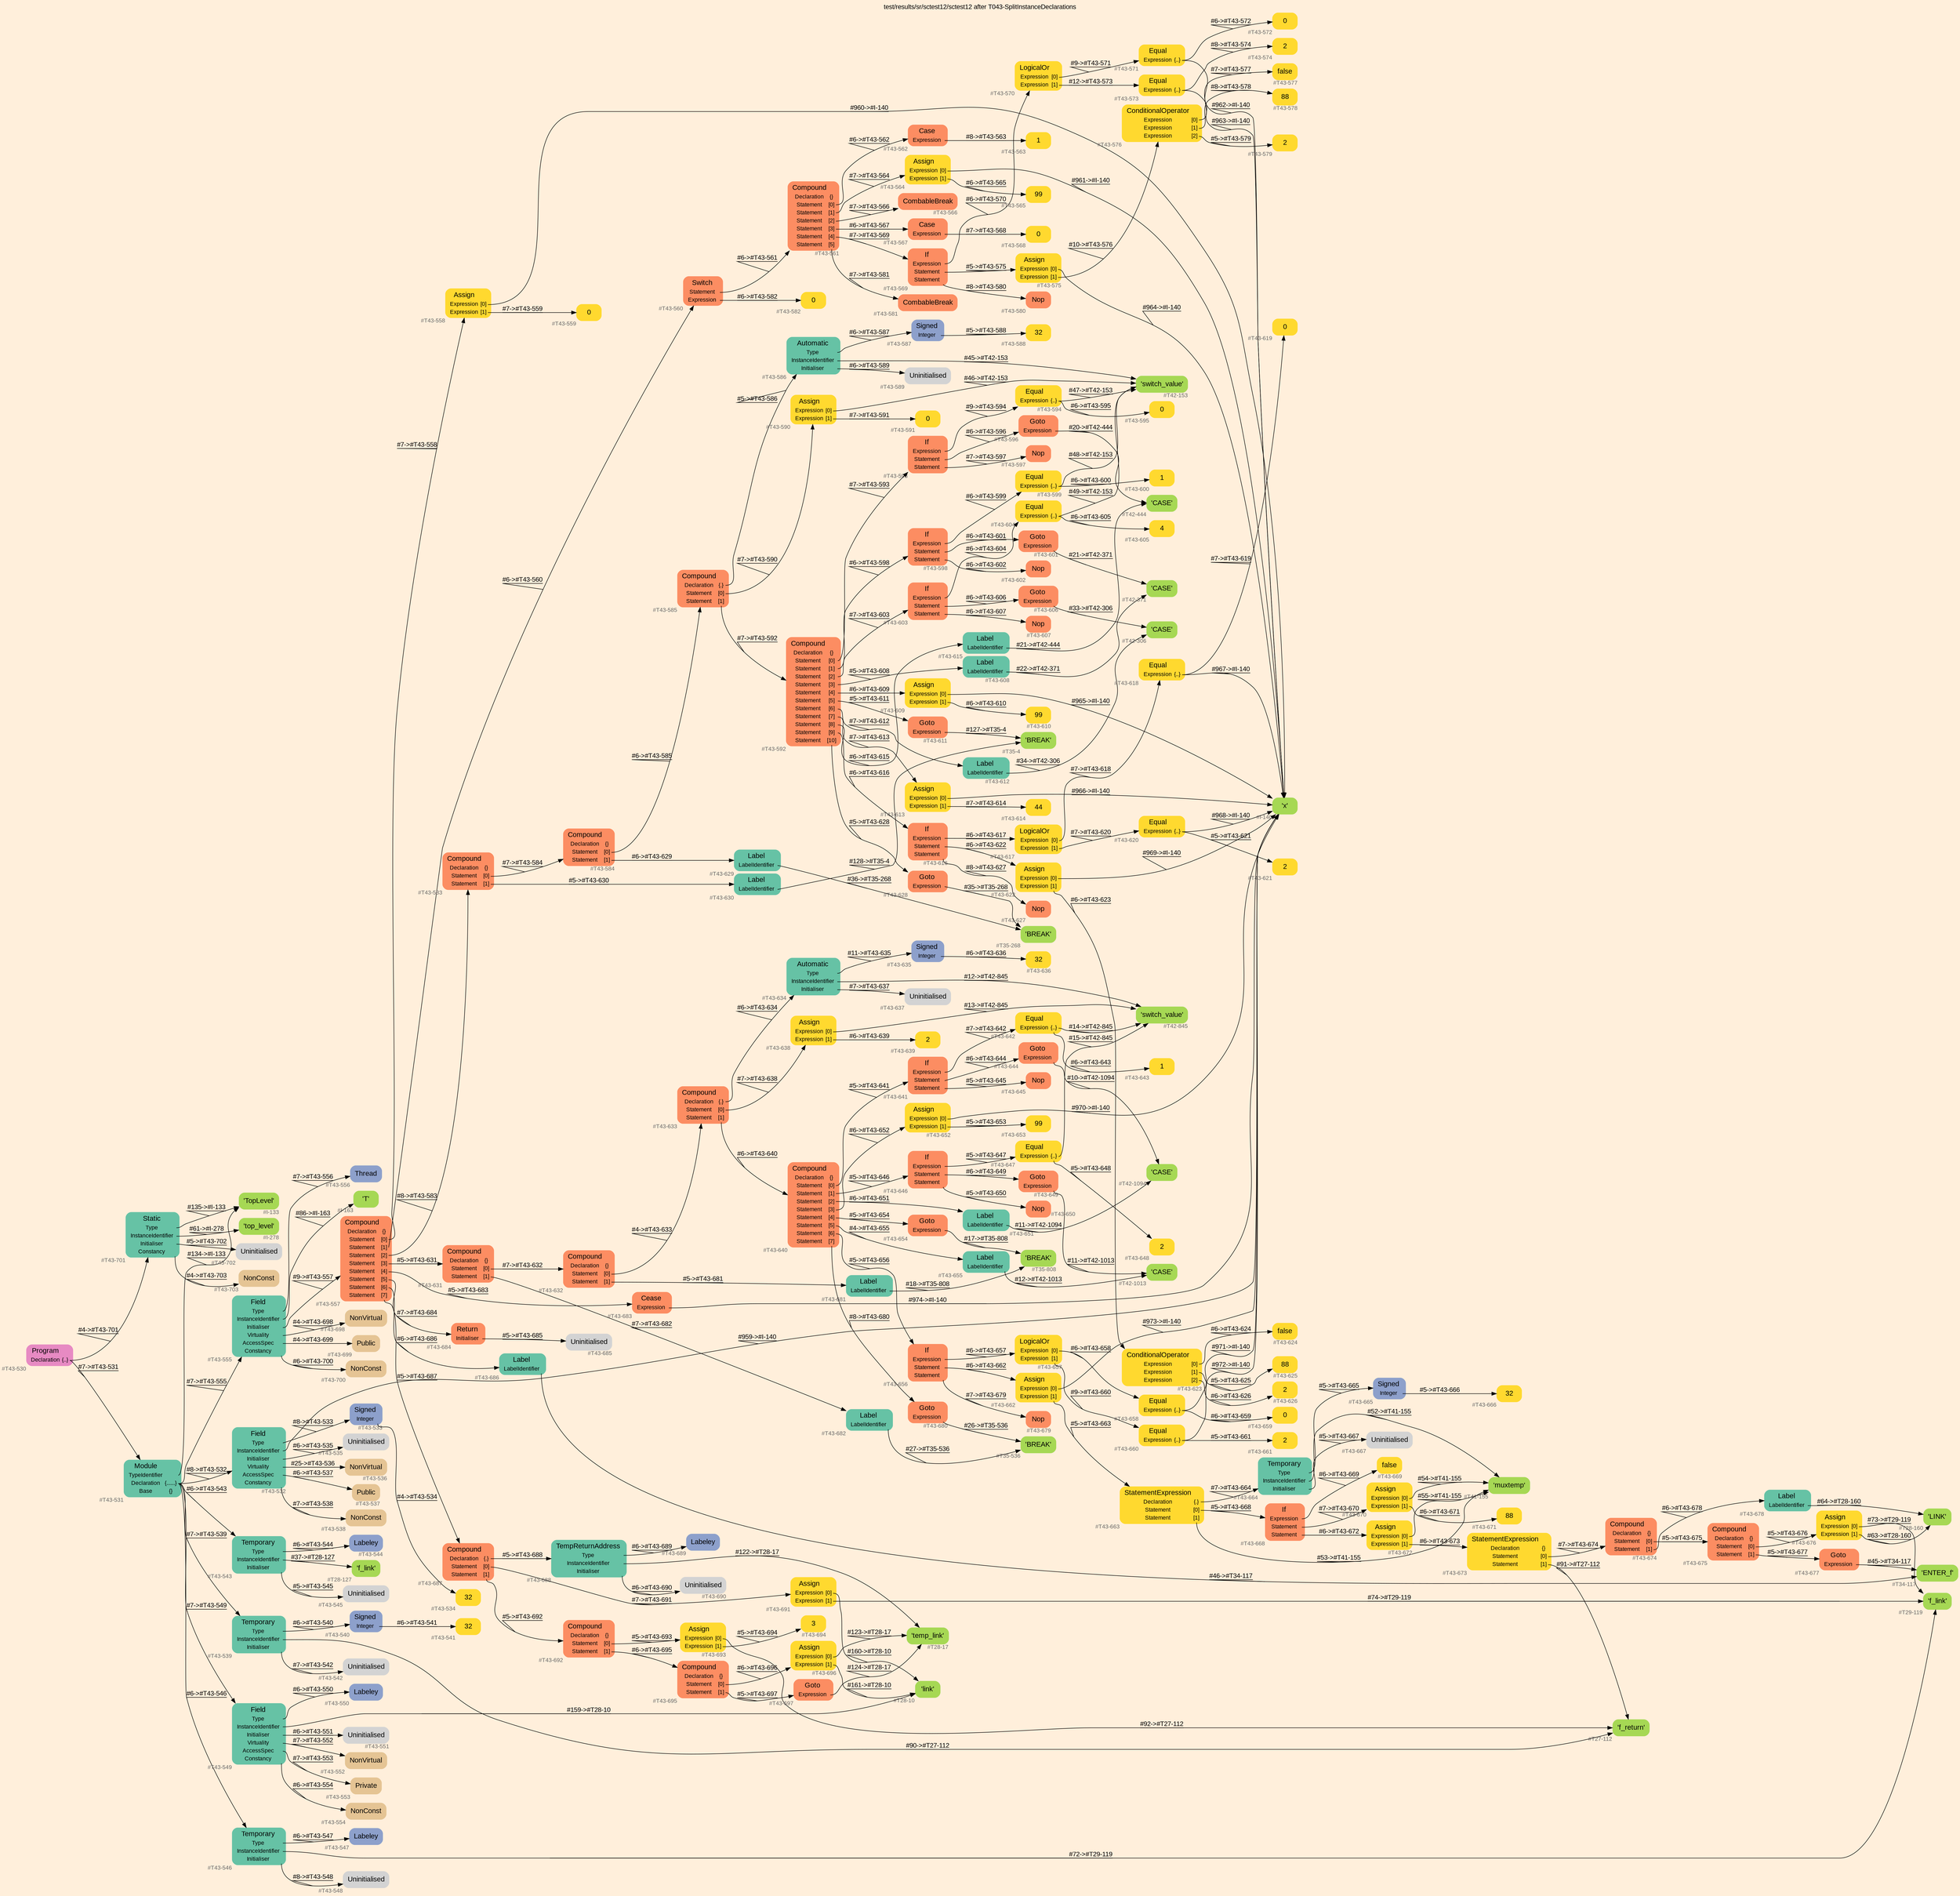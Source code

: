 digraph "test/results/sr/sctest12/sctest12 after T043-SplitInstanceDeclarations" {
label = "test/results/sr/sctest12/sctest12 after T043-SplitInstanceDeclarations"
labelloc = t
graph [
    rankdir = "LR"
    ranksep = 0.3
    bgcolor = antiquewhite1
    color = black
    fontcolor = black
    fontname = "Arial"
];
node [
    fontname = "Arial"
];
edge [
    fontname = "Arial"
];

// -------------------- node figure --------------------
// -------- block #T43-530 ----------
"#T43-530" [
    fillcolor = "/set28/4"
    xlabel = "#T43-530"
    fontsize = "12"
    fontcolor = grey40
    shape = "plaintext"
    label = <<TABLE BORDER="0" CELLBORDER="0" CELLSPACING="0">
     <TR><TD><FONT COLOR="black" POINT-SIZE="15">Program</FONT></TD></TR>
     <TR><TD><FONT COLOR="black" POINT-SIZE="12">Declaration</FONT></TD><TD PORT="port0"><FONT COLOR="black" POINT-SIZE="12">{..}</FONT></TD></TR>
    </TABLE>>
    style = "rounded,filled"
];

// -------- block #T43-531 ----------
"#T43-531" [
    fillcolor = "/set28/1"
    xlabel = "#T43-531"
    fontsize = "12"
    fontcolor = grey40
    shape = "plaintext"
    label = <<TABLE BORDER="0" CELLBORDER="0" CELLSPACING="0">
     <TR><TD><FONT COLOR="black" POINT-SIZE="15">Module</FONT></TD></TR>
     <TR><TD><FONT COLOR="black" POINT-SIZE="12">TypeIdentifier</FONT></TD><TD PORT="port0"></TD></TR>
     <TR><TD><FONT COLOR="black" POINT-SIZE="12">Declaration</FONT></TD><TD PORT="port1"><FONT COLOR="black" POINT-SIZE="12">{......}</FONT></TD></TR>
     <TR><TD><FONT COLOR="black" POINT-SIZE="12">Base</FONT></TD><TD PORT="port2"><FONT COLOR="black" POINT-SIZE="12">{}</FONT></TD></TR>
    </TABLE>>
    style = "rounded,filled"
];

// -------- block #I-133 ----------
"#I-133" [
    fillcolor = "/set28/5"
    xlabel = "#I-133"
    fontsize = "12"
    fontcolor = grey40
    shape = "plaintext"
    label = <<TABLE BORDER="0" CELLBORDER="0" CELLSPACING="0">
     <TR><TD><FONT COLOR="black" POINT-SIZE="15">'TopLevel'</FONT></TD></TR>
    </TABLE>>
    style = "rounded,filled"
];

// -------- block #T43-532 ----------
"#T43-532" [
    fillcolor = "/set28/1"
    xlabel = "#T43-532"
    fontsize = "12"
    fontcolor = grey40
    shape = "plaintext"
    label = <<TABLE BORDER="0" CELLBORDER="0" CELLSPACING="0">
     <TR><TD><FONT COLOR="black" POINT-SIZE="15">Field</FONT></TD></TR>
     <TR><TD><FONT COLOR="black" POINT-SIZE="12">Type</FONT></TD><TD PORT="port0"></TD></TR>
     <TR><TD><FONT COLOR="black" POINT-SIZE="12">InstanceIdentifier</FONT></TD><TD PORT="port1"></TD></TR>
     <TR><TD><FONT COLOR="black" POINT-SIZE="12">Initialiser</FONT></TD><TD PORT="port2"></TD></TR>
     <TR><TD><FONT COLOR="black" POINT-SIZE="12">Virtuality</FONT></TD><TD PORT="port3"></TD></TR>
     <TR><TD><FONT COLOR="black" POINT-SIZE="12">AccessSpec</FONT></TD><TD PORT="port4"></TD></TR>
     <TR><TD><FONT COLOR="black" POINT-SIZE="12">Constancy</FONT></TD><TD PORT="port5"></TD></TR>
    </TABLE>>
    style = "rounded,filled"
];

// -------- block #T43-533 ----------
"#T43-533" [
    fillcolor = "/set28/3"
    xlabel = "#T43-533"
    fontsize = "12"
    fontcolor = grey40
    shape = "plaintext"
    label = <<TABLE BORDER="0" CELLBORDER="0" CELLSPACING="0">
     <TR><TD><FONT COLOR="black" POINT-SIZE="15">Signed</FONT></TD></TR>
     <TR><TD><FONT COLOR="black" POINT-SIZE="12">Integer</FONT></TD><TD PORT="port0"></TD></TR>
    </TABLE>>
    style = "rounded,filled"
];

// -------- block #T43-534 ----------
"#T43-534" [
    fillcolor = "/set28/6"
    xlabel = "#T43-534"
    fontsize = "12"
    fontcolor = grey40
    shape = "plaintext"
    label = <<TABLE BORDER="0" CELLBORDER="0" CELLSPACING="0">
     <TR><TD><FONT COLOR="black" POINT-SIZE="15">32</FONT></TD></TR>
    </TABLE>>
    style = "rounded,filled"
];

// -------- block #I-140 ----------
"#I-140" [
    fillcolor = "/set28/5"
    xlabel = "#I-140"
    fontsize = "12"
    fontcolor = grey40
    shape = "plaintext"
    label = <<TABLE BORDER="0" CELLBORDER="0" CELLSPACING="0">
     <TR><TD><FONT COLOR="black" POINT-SIZE="15">'x'</FONT></TD></TR>
    </TABLE>>
    style = "rounded,filled"
];

// -------- block #T43-535 ----------
"#T43-535" [
    xlabel = "#T43-535"
    fontsize = "12"
    fontcolor = grey40
    shape = "plaintext"
    label = <<TABLE BORDER="0" CELLBORDER="0" CELLSPACING="0">
     <TR><TD><FONT COLOR="black" POINT-SIZE="15">Uninitialised</FONT></TD></TR>
    </TABLE>>
    style = "rounded,filled"
];

// -------- block #T43-536 ----------
"#T43-536" [
    fillcolor = "/set28/7"
    xlabel = "#T43-536"
    fontsize = "12"
    fontcolor = grey40
    shape = "plaintext"
    label = <<TABLE BORDER="0" CELLBORDER="0" CELLSPACING="0">
     <TR><TD><FONT COLOR="black" POINT-SIZE="15">NonVirtual</FONT></TD></TR>
    </TABLE>>
    style = "rounded,filled"
];

// -------- block #T43-537 ----------
"#T43-537" [
    fillcolor = "/set28/7"
    xlabel = "#T43-537"
    fontsize = "12"
    fontcolor = grey40
    shape = "plaintext"
    label = <<TABLE BORDER="0" CELLBORDER="0" CELLSPACING="0">
     <TR><TD><FONT COLOR="black" POINT-SIZE="15">Public</FONT></TD></TR>
    </TABLE>>
    style = "rounded,filled"
];

// -------- block #T43-538 ----------
"#T43-538" [
    fillcolor = "/set28/7"
    xlabel = "#T43-538"
    fontsize = "12"
    fontcolor = grey40
    shape = "plaintext"
    label = <<TABLE BORDER="0" CELLBORDER="0" CELLSPACING="0">
     <TR><TD><FONT COLOR="black" POINT-SIZE="15">NonConst</FONT></TD></TR>
    </TABLE>>
    style = "rounded,filled"
];

// -------- block #T43-539 ----------
"#T43-539" [
    fillcolor = "/set28/1"
    xlabel = "#T43-539"
    fontsize = "12"
    fontcolor = grey40
    shape = "plaintext"
    label = <<TABLE BORDER="0" CELLBORDER="0" CELLSPACING="0">
     <TR><TD><FONT COLOR="black" POINT-SIZE="15">Temporary</FONT></TD></TR>
     <TR><TD><FONT COLOR="black" POINT-SIZE="12">Type</FONT></TD><TD PORT="port0"></TD></TR>
     <TR><TD><FONT COLOR="black" POINT-SIZE="12">InstanceIdentifier</FONT></TD><TD PORT="port1"></TD></TR>
     <TR><TD><FONT COLOR="black" POINT-SIZE="12">Initialiser</FONT></TD><TD PORT="port2"></TD></TR>
    </TABLE>>
    style = "rounded,filled"
];

// -------- block #T43-540 ----------
"#T43-540" [
    fillcolor = "/set28/3"
    xlabel = "#T43-540"
    fontsize = "12"
    fontcolor = grey40
    shape = "plaintext"
    label = <<TABLE BORDER="0" CELLBORDER="0" CELLSPACING="0">
     <TR><TD><FONT COLOR="black" POINT-SIZE="15">Signed</FONT></TD></TR>
     <TR><TD><FONT COLOR="black" POINT-SIZE="12">Integer</FONT></TD><TD PORT="port0"></TD></TR>
    </TABLE>>
    style = "rounded,filled"
];

// -------- block #T43-541 ----------
"#T43-541" [
    fillcolor = "/set28/6"
    xlabel = "#T43-541"
    fontsize = "12"
    fontcolor = grey40
    shape = "plaintext"
    label = <<TABLE BORDER="0" CELLBORDER="0" CELLSPACING="0">
     <TR><TD><FONT COLOR="black" POINT-SIZE="15">32</FONT></TD></TR>
    </TABLE>>
    style = "rounded,filled"
];

// -------- block #T27-112 ----------
"#T27-112" [
    fillcolor = "/set28/5"
    xlabel = "#T27-112"
    fontsize = "12"
    fontcolor = grey40
    shape = "plaintext"
    label = <<TABLE BORDER="0" CELLBORDER="0" CELLSPACING="0">
     <TR><TD><FONT COLOR="black" POINT-SIZE="15">'f_return'</FONT></TD></TR>
    </TABLE>>
    style = "rounded,filled"
];

// -------- block #T43-542 ----------
"#T43-542" [
    xlabel = "#T43-542"
    fontsize = "12"
    fontcolor = grey40
    shape = "plaintext"
    label = <<TABLE BORDER="0" CELLBORDER="0" CELLSPACING="0">
     <TR><TD><FONT COLOR="black" POINT-SIZE="15">Uninitialised</FONT></TD></TR>
    </TABLE>>
    style = "rounded,filled"
];

// -------- block #T43-543 ----------
"#T43-543" [
    fillcolor = "/set28/1"
    xlabel = "#T43-543"
    fontsize = "12"
    fontcolor = grey40
    shape = "plaintext"
    label = <<TABLE BORDER="0" CELLBORDER="0" CELLSPACING="0">
     <TR><TD><FONT COLOR="black" POINT-SIZE="15">Temporary</FONT></TD></TR>
     <TR><TD><FONT COLOR="black" POINT-SIZE="12">Type</FONT></TD><TD PORT="port0"></TD></TR>
     <TR><TD><FONT COLOR="black" POINT-SIZE="12">InstanceIdentifier</FONT></TD><TD PORT="port1"></TD></TR>
     <TR><TD><FONT COLOR="black" POINT-SIZE="12">Initialiser</FONT></TD><TD PORT="port2"></TD></TR>
    </TABLE>>
    style = "rounded,filled"
];

// -------- block #T43-544 ----------
"#T43-544" [
    fillcolor = "/set28/3"
    xlabel = "#T43-544"
    fontsize = "12"
    fontcolor = grey40
    shape = "plaintext"
    label = <<TABLE BORDER="0" CELLBORDER="0" CELLSPACING="0">
     <TR><TD><FONT COLOR="black" POINT-SIZE="15">Labeley</FONT></TD></TR>
    </TABLE>>
    style = "rounded,filled"
];

// -------- block #T28-127 ----------
"#T28-127" [
    fillcolor = "/set28/5"
    xlabel = "#T28-127"
    fontsize = "12"
    fontcolor = grey40
    shape = "plaintext"
    label = <<TABLE BORDER="0" CELLBORDER="0" CELLSPACING="0">
     <TR><TD><FONT COLOR="black" POINT-SIZE="15">'f_link'</FONT></TD></TR>
    </TABLE>>
    style = "rounded,filled"
];

// -------- block #T43-545 ----------
"#T43-545" [
    xlabel = "#T43-545"
    fontsize = "12"
    fontcolor = grey40
    shape = "plaintext"
    label = <<TABLE BORDER="0" CELLBORDER="0" CELLSPACING="0">
     <TR><TD><FONT COLOR="black" POINT-SIZE="15">Uninitialised</FONT></TD></TR>
    </TABLE>>
    style = "rounded,filled"
];

// -------- block #T43-546 ----------
"#T43-546" [
    fillcolor = "/set28/1"
    xlabel = "#T43-546"
    fontsize = "12"
    fontcolor = grey40
    shape = "plaintext"
    label = <<TABLE BORDER="0" CELLBORDER="0" CELLSPACING="0">
     <TR><TD><FONT COLOR="black" POINT-SIZE="15">Temporary</FONT></TD></TR>
     <TR><TD><FONT COLOR="black" POINT-SIZE="12">Type</FONT></TD><TD PORT="port0"></TD></TR>
     <TR><TD><FONT COLOR="black" POINT-SIZE="12">InstanceIdentifier</FONT></TD><TD PORT="port1"></TD></TR>
     <TR><TD><FONT COLOR="black" POINT-SIZE="12">Initialiser</FONT></TD><TD PORT="port2"></TD></TR>
    </TABLE>>
    style = "rounded,filled"
];

// -------- block #T43-547 ----------
"#T43-547" [
    fillcolor = "/set28/3"
    xlabel = "#T43-547"
    fontsize = "12"
    fontcolor = grey40
    shape = "plaintext"
    label = <<TABLE BORDER="0" CELLBORDER="0" CELLSPACING="0">
     <TR><TD><FONT COLOR="black" POINT-SIZE="15">Labeley</FONT></TD></TR>
    </TABLE>>
    style = "rounded,filled"
];

// -------- block #T29-119 ----------
"#T29-119" [
    fillcolor = "/set28/5"
    xlabel = "#T29-119"
    fontsize = "12"
    fontcolor = grey40
    shape = "plaintext"
    label = <<TABLE BORDER="0" CELLBORDER="0" CELLSPACING="0">
     <TR><TD><FONT COLOR="black" POINT-SIZE="15">'f_link'</FONT></TD></TR>
    </TABLE>>
    style = "rounded,filled"
];

// -------- block #T43-548 ----------
"#T43-548" [
    xlabel = "#T43-548"
    fontsize = "12"
    fontcolor = grey40
    shape = "plaintext"
    label = <<TABLE BORDER="0" CELLBORDER="0" CELLSPACING="0">
     <TR><TD><FONT COLOR="black" POINT-SIZE="15">Uninitialised</FONT></TD></TR>
    </TABLE>>
    style = "rounded,filled"
];

// -------- block #T43-549 ----------
"#T43-549" [
    fillcolor = "/set28/1"
    xlabel = "#T43-549"
    fontsize = "12"
    fontcolor = grey40
    shape = "plaintext"
    label = <<TABLE BORDER="0" CELLBORDER="0" CELLSPACING="0">
     <TR><TD><FONT COLOR="black" POINT-SIZE="15">Field</FONT></TD></TR>
     <TR><TD><FONT COLOR="black" POINT-SIZE="12">Type</FONT></TD><TD PORT="port0"></TD></TR>
     <TR><TD><FONT COLOR="black" POINT-SIZE="12">InstanceIdentifier</FONT></TD><TD PORT="port1"></TD></TR>
     <TR><TD><FONT COLOR="black" POINT-SIZE="12">Initialiser</FONT></TD><TD PORT="port2"></TD></TR>
     <TR><TD><FONT COLOR="black" POINT-SIZE="12">Virtuality</FONT></TD><TD PORT="port3"></TD></TR>
     <TR><TD><FONT COLOR="black" POINT-SIZE="12">AccessSpec</FONT></TD><TD PORT="port4"></TD></TR>
     <TR><TD><FONT COLOR="black" POINT-SIZE="12">Constancy</FONT></TD><TD PORT="port5"></TD></TR>
    </TABLE>>
    style = "rounded,filled"
];

// -------- block #T43-550 ----------
"#T43-550" [
    fillcolor = "/set28/3"
    xlabel = "#T43-550"
    fontsize = "12"
    fontcolor = grey40
    shape = "plaintext"
    label = <<TABLE BORDER="0" CELLBORDER="0" CELLSPACING="0">
     <TR><TD><FONT COLOR="black" POINT-SIZE="15">Labeley</FONT></TD></TR>
    </TABLE>>
    style = "rounded,filled"
];

// -------- block #T28-10 ----------
"#T28-10" [
    fillcolor = "/set28/5"
    xlabel = "#T28-10"
    fontsize = "12"
    fontcolor = grey40
    shape = "plaintext"
    label = <<TABLE BORDER="0" CELLBORDER="0" CELLSPACING="0">
     <TR><TD><FONT COLOR="black" POINT-SIZE="15">'link'</FONT></TD></TR>
    </TABLE>>
    style = "rounded,filled"
];

// -------- block #T43-551 ----------
"#T43-551" [
    xlabel = "#T43-551"
    fontsize = "12"
    fontcolor = grey40
    shape = "plaintext"
    label = <<TABLE BORDER="0" CELLBORDER="0" CELLSPACING="0">
     <TR><TD><FONT COLOR="black" POINT-SIZE="15">Uninitialised</FONT></TD></TR>
    </TABLE>>
    style = "rounded,filled"
];

// -------- block #T43-552 ----------
"#T43-552" [
    fillcolor = "/set28/7"
    xlabel = "#T43-552"
    fontsize = "12"
    fontcolor = grey40
    shape = "plaintext"
    label = <<TABLE BORDER="0" CELLBORDER="0" CELLSPACING="0">
     <TR><TD><FONT COLOR="black" POINT-SIZE="15">NonVirtual</FONT></TD></TR>
    </TABLE>>
    style = "rounded,filled"
];

// -------- block #T43-553 ----------
"#T43-553" [
    fillcolor = "/set28/7"
    xlabel = "#T43-553"
    fontsize = "12"
    fontcolor = grey40
    shape = "plaintext"
    label = <<TABLE BORDER="0" CELLBORDER="0" CELLSPACING="0">
     <TR><TD><FONT COLOR="black" POINT-SIZE="15">Private</FONT></TD></TR>
    </TABLE>>
    style = "rounded,filled"
];

// -------- block #T43-554 ----------
"#T43-554" [
    fillcolor = "/set28/7"
    xlabel = "#T43-554"
    fontsize = "12"
    fontcolor = grey40
    shape = "plaintext"
    label = <<TABLE BORDER="0" CELLBORDER="0" CELLSPACING="0">
     <TR><TD><FONT COLOR="black" POINT-SIZE="15">NonConst</FONT></TD></TR>
    </TABLE>>
    style = "rounded,filled"
];

// -------- block #T43-555 ----------
"#T43-555" [
    fillcolor = "/set28/1"
    xlabel = "#T43-555"
    fontsize = "12"
    fontcolor = grey40
    shape = "plaintext"
    label = <<TABLE BORDER="0" CELLBORDER="0" CELLSPACING="0">
     <TR><TD><FONT COLOR="black" POINT-SIZE="15">Field</FONT></TD></TR>
     <TR><TD><FONT COLOR="black" POINT-SIZE="12">Type</FONT></TD><TD PORT="port0"></TD></TR>
     <TR><TD><FONT COLOR="black" POINT-SIZE="12">InstanceIdentifier</FONT></TD><TD PORT="port1"></TD></TR>
     <TR><TD><FONT COLOR="black" POINT-SIZE="12">Initialiser</FONT></TD><TD PORT="port2"></TD></TR>
     <TR><TD><FONT COLOR="black" POINT-SIZE="12">Virtuality</FONT></TD><TD PORT="port3"></TD></TR>
     <TR><TD><FONT COLOR="black" POINT-SIZE="12">AccessSpec</FONT></TD><TD PORT="port4"></TD></TR>
     <TR><TD><FONT COLOR="black" POINT-SIZE="12">Constancy</FONT></TD><TD PORT="port5"></TD></TR>
    </TABLE>>
    style = "rounded,filled"
];

// -------- block #T43-556 ----------
"#T43-556" [
    fillcolor = "/set28/3"
    xlabel = "#T43-556"
    fontsize = "12"
    fontcolor = grey40
    shape = "plaintext"
    label = <<TABLE BORDER="0" CELLBORDER="0" CELLSPACING="0">
     <TR><TD><FONT COLOR="black" POINT-SIZE="15">Thread</FONT></TD></TR>
    </TABLE>>
    style = "rounded,filled"
];

// -------- block #I-163 ----------
"#I-163" [
    fillcolor = "/set28/5"
    xlabel = "#I-163"
    fontsize = "12"
    fontcolor = grey40
    shape = "plaintext"
    label = <<TABLE BORDER="0" CELLBORDER="0" CELLSPACING="0">
     <TR><TD><FONT COLOR="black" POINT-SIZE="15">'T'</FONT></TD></TR>
    </TABLE>>
    style = "rounded,filled"
];

// -------- block #T43-557 ----------
"#T43-557" [
    fillcolor = "/set28/2"
    xlabel = "#T43-557"
    fontsize = "12"
    fontcolor = grey40
    shape = "plaintext"
    label = <<TABLE BORDER="0" CELLBORDER="0" CELLSPACING="0">
     <TR><TD><FONT COLOR="black" POINT-SIZE="15">Compound</FONT></TD></TR>
     <TR><TD><FONT COLOR="black" POINT-SIZE="12">Declaration</FONT></TD><TD PORT="port0"><FONT COLOR="black" POINT-SIZE="12">{}</FONT></TD></TR>
     <TR><TD><FONT COLOR="black" POINT-SIZE="12">Statement</FONT></TD><TD PORT="port1"><FONT COLOR="black" POINT-SIZE="12">[0]</FONT></TD></TR>
     <TR><TD><FONT COLOR="black" POINT-SIZE="12">Statement</FONT></TD><TD PORT="port2"><FONT COLOR="black" POINT-SIZE="12">[1]</FONT></TD></TR>
     <TR><TD><FONT COLOR="black" POINT-SIZE="12">Statement</FONT></TD><TD PORT="port3"><FONT COLOR="black" POINT-SIZE="12">[2]</FONT></TD></TR>
     <TR><TD><FONT COLOR="black" POINT-SIZE="12">Statement</FONT></TD><TD PORT="port4"><FONT COLOR="black" POINT-SIZE="12">[3]</FONT></TD></TR>
     <TR><TD><FONT COLOR="black" POINT-SIZE="12">Statement</FONT></TD><TD PORT="port5"><FONT COLOR="black" POINT-SIZE="12">[4]</FONT></TD></TR>
     <TR><TD><FONT COLOR="black" POINT-SIZE="12">Statement</FONT></TD><TD PORT="port6"><FONT COLOR="black" POINT-SIZE="12">[5]</FONT></TD></TR>
     <TR><TD><FONT COLOR="black" POINT-SIZE="12">Statement</FONT></TD><TD PORT="port7"><FONT COLOR="black" POINT-SIZE="12">[6]</FONT></TD></TR>
     <TR><TD><FONT COLOR="black" POINT-SIZE="12">Statement</FONT></TD><TD PORT="port8"><FONT COLOR="black" POINT-SIZE="12">[7]</FONT></TD></TR>
    </TABLE>>
    style = "rounded,filled"
];

// -------- block #T43-558 ----------
"#T43-558" [
    fillcolor = "/set28/6"
    xlabel = "#T43-558"
    fontsize = "12"
    fontcolor = grey40
    shape = "plaintext"
    label = <<TABLE BORDER="0" CELLBORDER="0" CELLSPACING="0">
     <TR><TD><FONT COLOR="black" POINT-SIZE="15">Assign</FONT></TD></TR>
     <TR><TD><FONT COLOR="black" POINT-SIZE="12">Expression</FONT></TD><TD PORT="port0"><FONT COLOR="black" POINT-SIZE="12">[0]</FONT></TD></TR>
     <TR><TD><FONT COLOR="black" POINT-SIZE="12">Expression</FONT></TD><TD PORT="port1"><FONT COLOR="black" POINT-SIZE="12">[1]</FONT></TD></TR>
    </TABLE>>
    style = "rounded,filled"
];

// -------- block #T43-559 ----------
"#T43-559" [
    fillcolor = "/set28/6"
    xlabel = "#T43-559"
    fontsize = "12"
    fontcolor = grey40
    shape = "plaintext"
    label = <<TABLE BORDER="0" CELLBORDER="0" CELLSPACING="0">
     <TR><TD><FONT COLOR="black" POINT-SIZE="15">0</FONT></TD></TR>
    </TABLE>>
    style = "rounded,filled"
];

// -------- block #T43-560 ----------
"#T43-560" [
    fillcolor = "/set28/2"
    xlabel = "#T43-560"
    fontsize = "12"
    fontcolor = grey40
    shape = "plaintext"
    label = <<TABLE BORDER="0" CELLBORDER="0" CELLSPACING="0">
     <TR><TD><FONT COLOR="black" POINT-SIZE="15">Switch</FONT></TD></TR>
     <TR><TD><FONT COLOR="black" POINT-SIZE="12">Statement</FONT></TD><TD PORT="port0"></TD></TR>
     <TR><TD><FONT COLOR="black" POINT-SIZE="12">Expression</FONT></TD><TD PORT="port1"></TD></TR>
    </TABLE>>
    style = "rounded,filled"
];

// -------- block #T43-561 ----------
"#T43-561" [
    fillcolor = "/set28/2"
    xlabel = "#T43-561"
    fontsize = "12"
    fontcolor = grey40
    shape = "plaintext"
    label = <<TABLE BORDER="0" CELLBORDER="0" CELLSPACING="0">
     <TR><TD><FONT COLOR="black" POINT-SIZE="15">Compound</FONT></TD></TR>
     <TR><TD><FONT COLOR="black" POINT-SIZE="12">Declaration</FONT></TD><TD PORT="port0"><FONT COLOR="black" POINT-SIZE="12">{}</FONT></TD></TR>
     <TR><TD><FONT COLOR="black" POINT-SIZE="12">Statement</FONT></TD><TD PORT="port1"><FONT COLOR="black" POINT-SIZE="12">[0]</FONT></TD></TR>
     <TR><TD><FONT COLOR="black" POINT-SIZE="12">Statement</FONT></TD><TD PORT="port2"><FONT COLOR="black" POINT-SIZE="12">[1]</FONT></TD></TR>
     <TR><TD><FONT COLOR="black" POINT-SIZE="12">Statement</FONT></TD><TD PORT="port3"><FONT COLOR="black" POINT-SIZE="12">[2]</FONT></TD></TR>
     <TR><TD><FONT COLOR="black" POINT-SIZE="12">Statement</FONT></TD><TD PORT="port4"><FONT COLOR="black" POINT-SIZE="12">[3]</FONT></TD></TR>
     <TR><TD><FONT COLOR="black" POINT-SIZE="12">Statement</FONT></TD><TD PORT="port5"><FONT COLOR="black" POINT-SIZE="12">[4]</FONT></TD></TR>
     <TR><TD><FONT COLOR="black" POINT-SIZE="12">Statement</FONT></TD><TD PORT="port6"><FONT COLOR="black" POINT-SIZE="12">[5]</FONT></TD></TR>
    </TABLE>>
    style = "rounded,filled"
];

// -------- block #T43-562 ----------
"#T43-562" [
    fillcolor = "/set28/2"
    xlabel = "#T43-562"
    fontsize = "12"
    fontcolor = grey40
    shape = "plaintext"
    label = <<TABLE BORDER="0" CELLBORDER="0" CELLSPACING="0">
     <TR><TD><FONT COLOR="black" POINT-SIZE="15">Case</FONT></TD></TR>
     <TR><TD><FONT COLOR="black" POINT-SIZE="12">Expression</FONT></TD><TD PORT="port0"></TD></TR>
    </TABLE>>
    style = "rounded,filled"
];

// -------- block #T43-563 ----------
"#T43-563" [
    fillcolor = "/set28/6"
    xlabel = "#T43-563"
    fontsize = "12"
    fontcolor = grey40
    shape = "plaintext"
    label = <<TABLE BORDER="0" CELLBORDER="0" CELLSPACING="0">
     <TR><TD><FONT COLOR="black" POINT-SIZE="15">1</FONT></TD></TR>
    </TABLE>>
    style = "rounded,filled"
];

// -------- block #T43-564 ----------
"#T43-564" [
    fillcolor = "/set28/6"
    xlabel = "#T43-564"
    fontsize = "12"
    fontcolor = grey40
    shape = "plaintext"
    label = <<TABLE BORDER="0" CELLBORDER="0" CELLSPACING="0">
     <TR><TD><FONT COLOR="black" POINT-SIZE="15">Assign</FONT></TD></TR>
     <TR><TD><FONT COLOR="black" POINT-SIZE="12">Expression</FONT></TD><TD PORT="port0"><FONT COLOR="black" POINT-SIZE="12">[0]</FONT></TD></TR>
     <TR><TD><FONT COLOR="black" POINT-SIZE="12">Expression</FONT></TD><TD PORT="port1"><FONT COLOR="black" POINT-SIZE="12">[1]</FONT></TD></TR>
    </TABLE>>
    style = "rounded,filled"
];

// -------- block #T43-565 ----------
"#T43-565" [
    fillcolor = "/set28/6"
    xlabel = "#T43-565"
    fontsize = "12"
    fontcolor = grey40
    shape = "plaintext"
    label = <<TABLE BORDER="0" CELLBORDER="0" CELLSPACING="0">
     <TR><TD><FONT COLOR="black" POINT-SIZE="15">99</FONT></TD></TR>
    </TABLE>>
    style = "rounded,filled"
];

// -------- block #T43-566 ----------
"#T43-566" [
    fillcolor = "/set28/2"
    xlabel = "#T43-566"
    fontsize = "12"
    fontcolor = grey40
    shape = "plaintext"
    label = <<TABLE BORDER="0" CELLBORDER="0" CELLSPACING="0">
     <TR><TD><FONT COLOR="black" POINT-SIZE="15">CombableBreak</FONT></TD></TR>
    </TABLE>>
    style = "rounded,filled"
];

// -------- block #T43-567 ----------
"#T43-567" [
    fillcolor = "/set28/2"
    xlabel = "#T43-567"
    fontsize = "12"
    fontcolor = grey40
    shape = "plaintext"
    label = <<TABLE BORDER="0" CELLBORDER="0" CELLSPACING="0">
     <TR><TD><FONT COLOR="black" POINT-SIZE="15">Case</FONT></TD></TR>
     <TR><TD><FONT COLOR="black" POINT-SIZE="12">Expression</FONT></TD><TD PORT="port0"></TD></TR>
    </TABLE>>
    style = "rounded,filled"
];

// -------- block #T43-568 ----------
"#T43-568" [
    fillcolor = "/set28/6"
    xlabel = "#T43-568"
    fontsize = "12"
    fontcolor = grey40
    shape = "plaintext"
    label = <<TABLE BORDER="0" CELLBORDER="0" CELLSPACING="0">
     <TR><TD><FONT COLOR="black" POINT-SIZE="15">0</FONT></TD></TR>
    </TABLE>>
    style = "rounded,filled"
];

// -------- block #T43-569 ----------
"#T43-569" [
    fillcolor = "/set28/2"
    xlabel = "#T43-569"
    fontsize = "12"
    fontcolor = grey40
    shape = "plaintext"
    label = <<TABLE BORDER="0" CELLBORDER="0" CELLSPACING="0">
     <TR><TD><FONT COLOR="black" POINT-SIZE="15">If</FONT></TD></TR>
     <TR><TD><FONT COLOR="black" POINT-SIZE="12">Expression</FONT></TD><TD PORT="port0"></TD></TR>
     <TR><TD><FONT COLOR="black" POINT-SIZE="12">Statement</FONT></TD><TD PORT="port1"></TD></TR>
     <TR><TD><FONT COLOR="black" POINT-SIZE="12">Statement</FONT></TD><TD PORT="port2"></TD></TR>
    </TABLE>>
    style = "rounded,filled"
];

// -------- block #T43-570 ----------
"#T43-570" [
    fillcolor = "/set28/6"
    xlabel = "#T43-570"
    fontsize = "12"
    fontcolor = grey40
    shape = "plaintext"
    label = <<TABLE BORDER="0" CELLBORDER="0" CELLSPACING="0">
     <TR><TD><FONT COLOR="black" POINT-SIZE="15">LogicalOr</FONT></TD></TR>
     <TR><TD><FONT COLOR="black" POINT-SIZE="12">Expression</FONT></TD><TD PORT="port0"><FONT COLOR="black" POINT-SIZE="12">[0]</FONT></TD></TR>
     <TR><TD><FONT COLOR="black" POINT-SIZE="12">Expression</FONT></TD><TD PORT="port1"><FONT COLOR="black" POINT-SIZE="12">[1]</FONT></TD></TR>
    </TABLE>>
    style = "rounded,filled"
];

// -------- block #T43-571 ----------
"#T43-571" [
    fillcolor = "/set28/6"
    xlabel = "#T43-571"
    fontsize = "12"
    fontcolor = grey40
    shape = "plaintext"
    label = <<TABLE BORDER="0" CELLBORDER="0" CELLSPACING="0">
     <TR><TD><FONT COLOR="black" POINT-SIZE="15">Equal</FONT></TD></TR>
     <TR><TD><FONT COLOR="black" POINT-SIZE="12">Expression</FONT></TD><TD PORT="port0"><FONT COLOR="black" POINT-SIZE="12">{..}</FONT></TD></TR>
    </TABLE>>
    style = "rounded,filled"
];

// -------- block #T43-572 ----------
"#T43-572" [
    fillcolor = "/set28/6"
    xlabel = "#T43-572"
    fontsize = "12"
    fontcolor = grey40
    shape = "plaintext"
    label = <<TABLE BORDER="0" CELLBORDER="0" CELLSPACING="0">
     <TR><TD><FONT COLOR="black" POINT-SIZE="15">0</FONT></TD></TR>
    </TABLE>>
    style = "rounded,filled"
];

// -------- block #T43-573 ----------
"#T43-573" [
    fillcolor = "/set28/6"
    xlabel = "#T43-573"
    fontsize = "12"
    fontcolor = grey40
    shape = "plaintext"
    label = <<TABLE BORDER="0" CELLBORDER="0" CELLSPACING="0">
     <TR><TD><FONT COLOR="black" POINT-SIZE="15">Equal</FONT></TD></TR>
     <TR><TD><FONT COLOR="black" POINT-SIZE="12">Expression</FONT></TD><TD PORT="port0"><FONT COLOR="black" POINT-SIZE="12">{..}</FONT></TD></TR>
    </TABLE>>
    style = "rounded,filled"
];

// -------- block #T43-574 ----------
"#T43-574" [
    fillcolor = "/set28/6"
    xlabel = "#T43-574"
    fontsize = "12"
    fontcolor = grey40
    shape = "plaintext"
    label = <<TABLE BORDER="0" CELLBORDER="0" CELLSPACING="0">
     <TR><TD><FONT COLOR="black" POINT-SIZE="15">2</FONT></TD></TR>
    </TABLE>>
    style = "rounded,filled"
];

// -------- block #T43-575 ----------
"#T43-575" [
    fillcolor = "/set28/6"
    xlabel = "#T43-575"
    fontsize = "12"
    fontcolor = grey40
    shape = "plaintext"
    label = <<TABLE BORDER="0" CELLBORDER="0" CELLSPACING="0">
     <TR><TD><FONT COLOR="black" POINT-SIZE="15">Assign</FONT></TD></TR>
     <TR><TD><FONT COLOR="black" POINT-SIZE="12">Expression</FONT></TD><TD PORT="port0"><FONT COLOR="black" POINT-SIZE="12">[0]</FONT></TD></TR>
     <TR><TD><FONT COLOR="black" POINT-SIZE="12">Expression</FONT></TD><TD PORT="port1"><FONT COLOR="black" POINT-SIZE="12">[1]</FONT></TD></TR>
    </TABLE>>
    style = "rounded,filled"
];

// -------- block #T43-576 ----------
"#T43-576" [
    fillcolor = "/set28/6"
    xlabel = "#T43-576"
    fontsize = "12"
    fontcolor = grey40
    shape = "plaintext"
    label = <<TABLE BORDER="0" CELLBORDER="0" CELLSPACING="0">
     <TR><TD><FONT COLOR="black" POINT-SIZE="15">ConditionalOperator</FONT></TD></TR>
     <TR><TD><FONT COLOR="black" POINT-SIZE="12">Expression</FONT></TD><TD PORT="port0"><FONT COLOR="black" POINT-SIZE="12">[0]</FONT></TD></TR>
     <TR><TD><FONT COLOR="black" POINT-SIZE="12">Expression</FONT></TD><TD PORT="port1"><FONT COLOR="black" POINT-SIZE="12">[1]</FONT></TD></TR>
     <TR><TD><FONT COLOR="black" POINT-SIZE="12">Expression</FONT></TD><TD PORT="port2"><FONT COLOR="black" POINT-SIZE="12">[2]</FONT></TD></TR>
    </TABLE>>
    style = "rounded,filled"
];

// -------- block #T43-577 ----------
"#T43-577" [
    fillcolor = "/set28/6"
    xlabel = "#T43-577"
    fontsize = "12"
    fontcolor = grey40
    shape = "plaintext"
    label = <<TABLE BORDER="0" CELLBORDER="0" CELLSPACING="0">
     <TR><TD><FONT COLOR="black" POINT-SIZE="15">false</FONT></TD></TR>
    </TABLE>>
    style = "rounded,filled"
];

// -------- block #T43-578 ----------
"#T43-578" [
    fillcolor = "/set28/6"
    xlabel = "#T43-578"
    fontsize = "12"
    fontcolor = grey40
    shape = "plaintext"
    label = <<TABLE BORDER="0" CELLBORDER="0" CELLSPACING="0">
     <TR><TD><FONT COLOR="black" POINT-SIZE="15">88</FONT></TD></TR>
    </TABLE>>
    style = "rounded,filled"
];

// -------- block #T43-579 ----------
"#T43-579" [
    fillcolor = "/set28/6"
    xlabel = "#T43-579"
    fontsize = "12"
    fontcolor = grey40
    shape = "plaintext"
    label = <<TABLE BORDER="0" CELLBORDER="0" CELLSPACING="0">
     <TR><TD><FONT COLOR="black" POINT-SIZE="15">2</FONT></TD></TR>
    </TABLE>>
    style = "rounded,filled"
];

// -------- block #T43-580 ----------
"#T43-580" [
    fillcolor = "/set28/2"
    xlabel = "#T43-580"
    fontsize = "12"
    fontcolor = grey40
    shape = "plaintext"
    label = <<TABLE BORDER="0" CELLBORDER="0" CELLSPACING="0">
     <TR><TD><FONT COLOR="black" POINT-SIZE="15">Nop</FONT></TD></TR>
    </TABLE>>
    style = "rounded,filled"
];

// -------- block #T43-581 ----------
"#T43-581" [
    fillcolor = "/set28/2"
    xlabel = "#T43-581"
    fontsize = "12"
    fontcolor = grey40
    shape = "plaintext"
    label = <<TABLE BORDER="0" CELLBORDER="0" CELLSPACING="0">
     <TR><TD><FONT COLOR="black" POINT-SIZE="15">CombableBreak</FONT></TD></TR>
    </TABLE>>
    style = "rounded,filled"
];

// -------- block #T43-582 ----------
"#T43-582" [
    fillcolor = "/set28/6"
    xlabel = "#T43-582"
    fontsize = "12"
    fontcolor = grey40
    shape = "plaintext"
    label = <<TABLE BORDER="0" CELLBORDER="0" CELLSPACING="0">
     <TR><TD><FONT COLOR="black" POINT-SIZE="15">0</FONT></TD></TR>
    </TABLE>>
    style = "rounded,filled"
];

// -------- block #T43-583 ----------
"#T43-583" [
    fillcolor = "/set28/2"
    xlabel = "#T43-583"
    fontsize = "12"
    fontcolor = grey40
    shape = "plaintext"
    label = <<TABLE BORDER="0" CELLBORDER="0" CELLSPACING="0">
     <TR><TD><FONT COLOR="black" POINT-SIZE="15">Compound</FONT></TD></TR>
     <TR><TD><FONT COLOR="black" POINT-SIZE="12">Declaration</FONT></TD><TD PORT="port0"><FONT COLOR="black" POINT-SIZE="12">{}</FONT></TD></TR>
     <TR><TD><FONT COLOR="black" POINT-SIZE="12">Statement</FONT></TD><TD PORT="port1"><FONT COLOR="black" POINT-SIZE="12">[0]</FONT></TD></TR>
     <TR><TD><FONT COLOR="black" POINT-SIZE="12">Statement</FONT></TD><TD PORT="port2"><FONT COLOR="black" POINT-SIZE="12">[1]</FONT></TD></TR>
    </TABLE>>
    style = "rounded,filled"
];

// -------- block #T43-584 ----------
"#T43-584" [
    fillcolor = "/set28/2"
    xlabel = "#T43-584"
    fontsize = "12"
    fontcolor = grey40
    shape = "plaintext"
    label = <<TABLE BORDER="0" CELLBORDER="0" CELLSPACING="0">
     <TR><TD><FONT COLOR="black" POINT-SIZE="15">Compound</FONT></TD></TR>
     <TR><TD><FONT COLOR="black" POINT-SIZE="12">Declaration</FONT></TD><TD PORT="port0"><FONT COLOR="black" POINT-SIZE="12">{}</FONT></TD></TR>
     <TR><TD><FONT COLOR="black" POINT-SIZE="12">Statement</FONT></TD><TD PORT="port1"><FONT COLOR="black" POINT-SIZE="12">[0]</FONT></TD></TR>
     <TR><TD><FONT COLOR="black" POINT-SIZE="12">Statement</FONT></TD><TD PORT="port2"><FONT COLOR="black" POINT-SIZE="12">[1]</FONT></TD></TR>
    </TABLE>>
    style = "rounded,filled"
];

// -------- block #T43-585 ----------
"#T43-585" [
    fillcolor = "/set28/2"
    xlabel = "#T43-585"
    fontsize = "12"
    fontcolor = grey40
    shape = "plaintext"
    label = <<TABLE BORDER="0" CELLBORDER="0" CELLSPACING="0">
     <TR><TD><FONT COLOR="black" POINT-SIZE="15">Compound</FONT></TD></TR>
     <TR><TD><FONT COLOR="black" POINT-SIZE="12">Declaration</FONT></TD><TD PORT="port0"><FONT COLOR="black" POINT-SIZE="12">{.}</FONT></TD></TR>
     <TR><TD><FONT COLOR="black" POINT-SIZE="12">Statement</FONT></TD><TD PORT="port1"><FONT COLOR="black" POINT-SIZE="12">[0]</FONT></TD></TR>
     <TR><TD><FONT COLOR="black" POINT-SIZE="12">Statement</FONT></TD><TD PORT="port2"><FONT COLOR="black" POINT-SIZE="12">[1]</FONT></TD></TR>
    </TABLE>>
    style = "rounded,filled"
];

// -------- block #T43-586 ----------
"#T43-586" [
    fillcolor = "/set28/1"
    xlabel = "#T43-586"
    fontsize = "12"
    fontcolor = grey40
    shape = "plaintext"
    label = <<TABLE BORDER="0" CELLBORDER="0" CELLSPACING="0">
     <TR><TD><FONT COLOR="black" POINT-SIZE="15">Automatic</FONT></TD></TR>
     <TR><TD><FONT COLOR="black" POINT-SIZE="12">Type</FONT></TD><TD PORT="port0"></TD></TR>
     <TR><TD><FONT COLOR="black" POINT-SIZE="12">InstanceIdentifier</FONT></TD><TD PORT="port1"></TD></TR>
     <TR><TD><FONT COLOR="black" POINT-SIZE="12">Initialiser</FONT></TD><TD PORT="port2"></TD></TR>
    </TABLE>>
    style = "rounded,filled"
];

// -------- block #T43-587 ----------
"#T43-587" [
    fillcolor = "/set28/3"
    xlabel = "#T43-587"
    fontsize = "12"
    fontcolor = grey40
    shape = "plaintext"
    label = <<TABLE BORDER="0" CELLBORDER="0" CELLSPACING="0">
     <TR><TD><FONT COLOR="black" POINT-SIZE="15">Signed</FONT></TD></TR>
     <TR><TD><FONT COLOR="black" POINT-SIZE="12">Integer</FONT></TD><TD PORT="port0"></TD></TR>
    </TABLE>>
    style = "rounded,filled"
];

// -------- block #T43-588 ----------
"#T43-588" [
    fillcolor = "/set28/6"
    xlabel = "#T43-588"
    fontsize = "12"
    fontcolor = grey40
    shape = "plaintext"
    label = <<TABLE BORDER="0" CELLBORDER="0" CELLSPACING="0">
     <TR><TD><FONT COLOR="black" POINT-SIZE="15">32</FONT></TD></TR>
    </TABLE>>
    style = "rounded,filled"
];

// -------- block #T42-153 ----------
"#T42-153" [
    fillcolor = "/set28/5"
    xlabel = "#T42-153"
    fontsize = "12"
    fontcolor = grey40
    shape = "plaintext"
    label = <<TABLE BORDER="0" CELLBORDER="0" CELLSPACING="0">
     <TR><TD><FONT COLOR="black" POINT-SIZE="15">'switch_value'</FONT></TD></TR>
    </TABLE>>
    style = "rounded,filled"
];

// -------- block #T43-589 ----------
"#T43-589" [
    xlabel = "#T43-589"
    fontsize = "12"
    fontcolor = grey40
    shape = "plaintext"
    label = <<TABLE BORDER="0" CELLBORDER="0" CELLSPACING="0">
     <TR><TD><FONT COLOR="black" POINT-SIZE="15">Uninitialised</FONT></TD></TR>
    </TABLE>>
    style = "rounded,filled"
];

// -------- block #T43-590 ----------
"#T43-590" [
    fillcolor = "/set28/6"
    xlabel = "#T43-590"
    fontsize = "12"
    fontcolor = grey40
    shape = "plaintext"
    label = <<TABLE BORDER="0" CELLBORDER="0" CELLSPACING="0">
     <TR><TD><FONT COLOR="black" POINT-SIZE="15">Assign</FONT></TD></TR>
     <TR><TD><FONT COLOR="black" POINT-SIZE="12">Expression</FONT></TD><TD PORT="port0"><FONT COLOR="black" POINT-SIZE="12">[0]</FONT></TD></TR>
     <TR><TD><FONT COLOR="black" POINT-SIZE="12">Expression</FONT></TD><TD PORT="port1"><FONT COLOR="black" POINT-SIZE="12">[1]</FONT></TD></TR>
    </TABLE>>
    style = "rounded,filled"
];

// -------- block #T43-591 ----------
"#T43-591" [
    fillcolor = "/set28/6"
    xlabel = "#T43-591"
    fontsize = "12"
    fontcolor = grey40
    shape = "plaintext"
    label = <<TABLE BORDER="0" CELLBORDER="0" CELLSPACING="0">
     <TR><TD><FONT COLOR="black" POINT-SIZE="15">0</FONT></TD></TR>
    </TABLE>>
    style = "rounded,filled"
];

// -------- block #T43-592 ----------
"#T43-592" [
    fillcolor = "/set28/2"
    xlabel = "#T43-592"
    fontsize = "12"
    fontcolor = grey40
    shape = "plaintext"
    label = <<TABLE BORDER="0" CELLBORDER="0" CELLSPACING="0">
     <TR><TD><FONT COLOR="black" POINT-SIZE="15">Compound</FONT></TD></TR>
     <TR><TD><FONT COLOR="black" POINT-SIZE="12">Declaration</FONT></TD><TD PORT="port0"><FONT COLOR="black" POINT-SIZE="12">{}</FONT></TD></TR>
     <TR><TD><FONT COLOR="black" POINT-SIZE="12">Statement</FONT></TD><TD PORT="port1"><FONT COLOR="black" POINT-SIZE="12">[0]</FONT></TD></TR>
     <TR><TD><FONT COLOR="black" POINT-SIZE="12">Statement</FONT></TD><TD PORT="port2"><FONT COLOR="black" POINT-SIZE="12">[1]</FONT></TD></TR>
     <TR><TD><FONT COLOR="black" POINT-SIZE="12">Statement</FONT></TD><TD PORT="port3"><FONT COLOR="black" POINT-SIZE="12">[2]</FONT></TD></TR>
     <TR><TD><FONT COLOR="black" POINT-SIZE="12">Statement</FONT></TD><TD PORT="port4"><FONT COLOR="black" POINT-SIZE="12">[3]</FONT></TD></TR>
     <TR><TD><FONT COLOR="black" POINT-SIZE="12">Statement</FONT></TD><TD PORT="port5"><FONT COLOR="black" POINT-SIZE="12">[4]</FONT></TD></TR>
     <TR><TD><FONT COLOR="black" POINT-SIZE="12">Statement</FONT></TD><TD PORT="port6"><FONT COLOR="black" POINT-SIZE="12">[5]</FONT></TD></TR>
     <TR><TD><FONT COLOR="black" POINT-SIZE="12">Statement</FONT></TD><TD PORT="port7"><FONT COLOR="black" POINT-SIZE="12">[6]</FONT></TD></TR>
     <TR><TD><FONT COLOR="black" POINT-SIZE="12">Statement</FONT></TD><TD PORT="port8"><FONT COLOR="black" POINT-SIZE="12">[7]</FONT></TD></TR>
     <TR><TD><FONT COLOR="black" POINT-SIZE="12">Statement</FONT></TD><TD PORT="port9"><FONT COLOR="black" POINT-SIZE="12">[8]</FONT></TD></TR>
     <TR><TD><FONT COLOR="black" POINT-SIZE="12">Statement</FONT></TD><TD PORT="port10"><FONT COLOR="black" POINT-SIZE="12">[9]</FONT></TD></TR>
     <TR><TD><FONT COLOR="black" POINT-SIZE="12">Statement</FONT></TD><TD PORT="port11"><FONT COLOR="black" POINT-SIZE="12">[10]</FONT></TD></TR>
    </TABLE>>
    style = "rounded,filled"
];

// -------- block #T43-593 ----------
"#T43-593" [
    fillcolor = "/set28/2"
    xlabel = "#T43-593"
    fontsize = "12"
    fontcolor = grey40
    shape = "plaintext"
    label = <<TABLE BORDER="0" CELLBORDER="0" CELLSPACING="0">
     <TR><TD><FONT COLOR="black" POINT-SIZE="15">If</FONT></TD></TR>
     <TR><TD><FONT COLOR="black" POINT-SIZE="12">Expression</FONT></TD><TD PORT="port0"></TD></TR>
     <TR><TD><FONT COLOR="black" POINT-SIZE="12">Statement</FONT></TD><TD PORT="port1"></TD></TR>
     <TR><TD><FONT COLOR="black" POINT-SIZE="12">Statement</FONT></TD><TD PORT="port2"></TD></TR>
    </TABLE>>
    style = "rounded,filled"
];

// -------- block #T43-594 ----------
"#T43-594" [
    fillcolor = "/set28/6"
    xlabel = "#T43-594"
    fontsize = "12"
    fontcolor = grey40
    shape = "plaintext"
    label = <<TABLE BORDER="0" CELLBORDER="0" CELLSPACING="0">
     <TR><TD><FONT COLOR="black" POINT-SIZE="15">Equal</FONT></TD></TR>
     <TR><TD><FONT COLOR="black" POINT-SIZE="12">Expression</FONT></TD><TD PORT="port0"><FONT COLOR="black" POINT-SIZE="12">{..}</FONT></TD></TR>
    </TABLE>>
    style = "rounded,filled"
];

// -------- block #T43-595 ----------
"#T43-595" [
    fillcolor = "/set28/6"
    xlabel = "#T43-595"
    fontsize = "12"
    fontcolor = grey40
    shape = "plaintext"
    label = <<TABLE BORDER="0" CELLBORDER="0" CELLSPACING="0">
     <TR><TD><FONT COLOR="black" POINT-SIZE="15">0</FONT></TD></TR>
    </TABLE>>
    style = "rounded,filled"
];

// -------- block #T43-596 ----------
"#T43-596" [
    fillcolor = "/set28/2"
    xlabel = "#T43-596"
    fontsize = "12"
    fontcolor = grey40
    shape = "plaintext"
    label = <<TABLE BORDER="0" CELLBORDER="0" CELLSPACING="0">
     <TR><TD><FONT COLOR="black" POINT-SIZE="15">Goto</FONT></TD></TR>
     <TR><TD><FONT COLOR="black" POINT-SIZE="12">Expression</FONT></TD><TD PORT="port0"></TD></TR>
    </TABLE>>
    style = "rounded,filled"
];

// -------- block #T42-444 ----------
"#T42-444" [
    fillcolor = "/set28/5"
    xlabel = "#T42-444"
    fontsize = "12"
    fontcolor = grey40
    shape = "plaintext"
    label = <<TABLE BORDER="0" CELLBORDER="0" CELLSPACING="0">
     <TR><TD><FONT COLOR="black" POINT-SIZE="15">'CASE'</FONT></TD></TR>
    </TABLE>>
    style = "rounded,filled"
];

// -------- block #T43-597 ----------
"#T43-597" [
    fillcolor = "/set28/2"
    xlabel = "#T43-597"
    fontsize = "12"
    fontcolor = grey40
    shape = "plaintext"
    label = <<TABLE BORDER="0" CELLBORDER="0" CELLSPACING="0">
     <TR><TD><FONT COLOR="black" POINT-SIZE="15">Nop</FONT></TD></TR>
    </TABLE>>
    style = "rounded,filled"
];

// -------- block #T43-598 ----------
"#T43-598" [
    fillcolor = "/set28/2"
    xlabel = "#T43-598"
    fontsize = "12"
    fontcolor = grey40
    shape = "plaintext"
    label = <<TABLE BORDER="0" CELLBORDER="0" CELLSPACING="0">
     <TR><TD><FONT COLOR="black" POINT-SIZE="15">If</FONT></TD></TR>
     <TR><TD><FONT COLOR="black" POINT-SIZE="12">Expression</FONT></TD><TD PORT="port0"></TD></TR>
     <TR><TD><FONT COLOR="black" POINT-SIZE="12">Statement</FONT></TD><TD PORT="port1"></TD></TR>
     <TR><TD><FONT COLOR="black" POINT-SIZE="12">Statement</FONT></TD><TD PORT="port2"></TD></TR>
    </TABLE>>
    style = "rounded,filled"
];

// -------- block #T43-599 ----------
"#T43-599" [
    fillcolor = "/set28/6"
    xlabel = "#T43-599"
    fontsize = "12"
    fontcolor = grey40
    shape = "plaintext"
    label = <<TABLE BORDER="0" CELLBORDER="0" CELLSPACING="0">
     <TR><TD><FONT COLOR="black" POINT-SIZE="15">Equal</FONT></TD></TR>
     <TR><TD><FONT COLOR="black" POINT-SIZE="12">Expression</FONT></TD><TD PORT="port0"><FONT COLOR="black" POINT-SIZE="12">{..}</FONT></TD></TR>
    </TABLE>>
    style = "rounded,filled"
];

// -------- block #T43-600 ----------
"#T43-600" [
    fillcolor = "/set28/6"
    xlabel = "#T43-600"
    fontsize = "12"
    fontcolor = grey40
    shape = "plaintext"
    label = <<TABLE BORDER="0" CELLBORDER="0" CELLSPACING="0">
     <TR><TD><FONT COLOR="black" POINT-SIZE="15">1</FONT></TD></TR>
    </TABLE>>
    style = "rounded,filled"
];

// -------- block #T43-601 ----------
"#T43-601" [
    fillcolor = "/set28/2"
    xlabel = "#T43-601"
    fontsize = "12"
    fontcolor = grey40
    shape = "plaintext"
    label = <<TABLE BORDER="0" CELLBORDER="0" CELLSPACING="0">
     <TR><TD><FONT COLOR="black" POINT-SIZE="15">Goto</FONT></TD></TR>
     <TR><TD><FONT COLOR="black" POINT-SIZE="12">Expression</FONT></TD><TD PORT="port0"></TD></TR>
    </TABLE>>
    style = "rounded,filled"
];

// -------- block #T42-371 ----------
"#T42-371" [
    fillcolor = "/set28/5"
    xlabel = "#T42-371"
    fontsize = "12"
    fontcolor = grey40
    shape = "plaintext"
    label = <<TABLE BORDER="0" CELLBORDER="0" CELLSPACING="0">
     <TR><TD><FONT COLOR="black" POINT-SIZE="15">'CASE'</FONT></TD></TR>
    </TABLE>>
    style = "rounded,filled"
];

// -------- block #T43-602 ----------
"#T43-602" [
    fillcolor = "/set28/2"
    xlabel = "#T43-602"
    fontsize = "12"
    fontcolor = grey40
    shape = "plaintext"
    label = <<TABLE BORDER="0" CELLBORDER="0" CELLSPACING="0">
     <TR><TD><FONT COLOR="black" POINT-SIZE="15">Nop</FONT></TD></TR>
    </TABLE>>
    style = "rounded,filled"
];

// -------- block #T43-603 ----------
"#T43-603" [
    fillcolor = "/set28/2"
    xlabel = "#T43-603"
    fontsize = "12"
    fontcolor = grey40
    shape = "plaintext"
    label = <<TABLE BORDER="0" CELLBORDER="0" CELLSPACING="0">
     <TR><TD><FONT COLOR="black" POINT-SIZE="15">If</FONT></TD></TR>
     <TR><TD><FONT COLOR="black" POINT-SIZE="12">Expression</FONT></TD><TD PORT="port0"></TD></TR>
     <TR><TD><FONT COLOR="black" POINT-SIZE="12">Statement</FONT></TD><TD PORT="port1"></TD></TR>
     <TR><TD><FONT COLOR="black" POINT-SIZE="12">Statement</FONT></TD><TD PORT="port2"></TD></TR>
    </TABLE>>
    style = "rounded,filled"
];

// -------- block #T43-604 ----------
"#T43-604" [
    fillcolor = "/set28/6"
    xlabel = "#T43-604"
    fontsize = "12"
    fontcolor = grey40
    shape = "plaintext"
    label = <<TABLE BORDER="0" CELLBORDER="0" CELLSPACING="0">
     <TR><TD><FONT COLOR="black" POINT-SIZE="15">Equal</FONT></TD></TR>
     <TR><TD><FONT COLOR="black" POINT-SIZE="12">Expression</FONT></TD><TD PORT="port0"><FONT COLOR="black" POINT-SIZE="12">{..}</FONT></TD></TR>
    </TABLE>>
    style = "rounded,filled"
];

// -------- block #T43-605 ----------
"#T43-605" [
    fillcolor = "/set28/6"
    xlabel = "#T43-605"
    fontsize = "12"
    fontcolor = grey40
    shape = "plaintext"
    label = <<TABLE BORDER="0" CELLBORDER="0" CELLSPACING="0">
     <TR><TD><FONT COLOR="black" POINT-SIZE="15">4</FONT></TD></TR>
    </TABLE>>
    style = "rounded,filled"
];

// -------- block #T43-606 ----------
"#T43-606" [
    fillcolor = "/set28/2"
    xlabel = "#T43-606"
    fontsize = "12"
    fontcolor = grey40
    shape = "plaintext"
    label = <<TABLE BORDER="0" CELLBORDER="0" CELLSPACING="0">
     <TR><TD><FONT COLOR="black" POINT-SIZE="15">Goto</FONT></TD></TR>
     <TR><TD><FONT COLOR="black" POINT-SIZE="12">Expression</FONT></TD><TD PORT="port0"></TD></TR>
    </TABLE>>
    style = "rounded,filled"
];

// -------- block #T42-306 ----------
"#T42-306" [
    fillcolor = "/set28/5"
    xlabel = "#T42-306"
    fontsize = "12"
    fontcolor = grey40
    shape = "plaintext"
    label = <<TABLE BORDER="0" CELLBORDER="0" CELLSPACING="0">
     <TR><TD><FONT COLOR="black" POINT-SIZE="15">'CASE'</FONT></TD></TR>
    </TABLE>>
    style = "rounded,filled"
];

// -------- block #T43-607 ----------
"#T43-607" [
    fillcolor = "/set28/2"
    xlabel = "#T43-607"
    fontsize = "12"
    fontcolor = grey40
    shape = "plaintext"
    label = <<TABLE BORDER="0" CELLBORDER="0" CELLSPACING="0">
     <TR><TD><FONT COLOR="black" POINT-SIZE="15">Nop</FONT></TD></TR>
    </TABLE>>
    style = "rounded,filled"
];

// -------- block #T43-608 ----------
"#T43-608" [
    fillcolor = "/set28/1"
    xlabel = "#T43-608"
    fontsize = "12"
    fontcolor = grey40
    shape = "plaintext"
    label = <<TABLE BORDER="0" CELLBORDER="0" CELLSPACING="0">
     <TR><TD><FONT COLOR="black" POINT-SIZE="15">Label</FONT></TD></TR>
     <TR><TD><FONT COLOR="black" POINT-SIZE="12">LabelIdentifier</FONT></TD><TD PORT="port0"></TD></TR>
    </TABLE>>
    style = "rounded,filled"
];

// -------- block #T43-609 ----------
"#T43-609" [
    fillcolor = "/set28/6"
    xlabel = "#T43-609"
    fontsize = "12"
    fontcolor = grey40
    shape = "plaintext"
    label = <<TABLE BORDER="0" CELLBORDER="0" CELLSPACING="0">
     <TR><TD><FONT COLOR="black" POINT-SIZE="15">Assign</FONT></TD></TR>
     <TR><TD><FONT COLOR="black" POINT-SIZE="12">Expression</FONT></TD><TD PORT="port0"><FONT COLOR="black" POINT-SIZE="12">[0]</FONT></TD></TR>
     <TR><TD><FONT COLOR="black" POINT-SIZE="12">Expression</FONT></TD><TD PORT="port1"><FONT COLOR="black" POINT-SIZE="12">[1]</FONT></TD></TR>
    </TABLE>>
    style = "rounded,filled"
];

// -------- block #T43-610 ----------
"#T43-610" [
    fillcolor = "/set28/6"
    xlabel = "#T43-610"
    fontsize = "12"
    fontcolor = grey40
    shape = "plaintext"
    label = <<TABLE BORDER="0" CELLBORDER="0" CELLSPACING="0">
     <TR><TD><FONT COLOR="black" POINT-SIZE="15">99</FONT></TD></TR>
    </TABLE>>
    style = "rounded,filled"
];

// -------- block #T43-611 ----------
"#T43-611" [
    fillcolor = "/set28/2"
    xlabel = "#T43-611"
    fontsize = "12"
    fontcolor = grey40
    shape = "plaintext"
    label = <<TABLE BORDER="0" CELLBORDER="0" CELLSPACING="0">
     <TR><TD><FONT COLOR="black" POINT-SIZE="15">Goto</FONT></TD></TR>
     <TR><TD><FONT COLOR="black" POINT-SIZE="12">Expression</FONT></TD><TD PORT="port0"></TD></TR>
    </TABLE>>
    style = "rounded,filled"
];

// -------- block #T35-4 ----------
"#T35-4" [
    fillcolor = "/set28/5"
    xlabel = "#T35-4"
    fontsize = "12"
    fontcolor = grey40
    shape = "plaintext"
    label = <<TABLE BORDER="0" CELLBORDER="0" CELLSPACING="0">
     <TR><TD><FONT COLOR="black" POINT-SIZE="15">'BREAK'</FONT></TD></TR>
    </TABLE>>
    style = "rounded,filled"
];

// -------- block #T43-612 ----------
"#T43-612" [
    fillcolor = "/set28/1"
    xlabel = "#T43-612"
    fontsize = "12"
    fontcolor = grey40
    shape = "plaintext"
    label = <<TABLE BORDER="0" CELLBORDER="0" CELLSPACING="0">
     <TR><TD><FONT COLOR="black" POINT-SIZE="15">Label</FONT></TD></TR>
     <TR><TD><FONT COLOR="black" POINT-SIZE="12">LabelIdentifier</FONT></TD><TD PORT="port0"></TD></TR>
    </TABLE>>
    style = "rounded,filled"
];

// -------- block #T43-613 ----------
"#T43-613" [
    fillcolor = "/set28/6"
    xlabel = "#T43-613"
    fontsize = "12"
    fontcolor = grey40
    shape = "plaintext"
    label = <<TABLE BORDER="0" CELLBORDER="0" CELLSPACING="0">
     <TR><TD><FONT COLOR="black" POINT-SIZE="15">Assign</FONT></TD></TR>
     <TR><TD><FONT COLOR="black" POINT-SIZE="12">Expression</FONT></TD><TD PORT="port0"><FONT COLOR="black" POINT-SIZE="12">[0]</FONT></TD></TR>
     <TR><TD><FONT COLOR="black" POINT-SIZE="12">Expression</FONT></TD><TD PORT="port1"><FONT COLOR="black" POINT-SIZE="12">[1]</FONT></TD></TR>
    </TABLE>>
    style = "rounded,filled"
];

// -------- block #T43-614 ----------
"#T43-614" [
    fillcolor = "/set28/6"
    xlabel = "#T43-614"
    fontsize = "12"
    fontcolor = grey40
    shape = "plaintext"
    label = <<TABLE BORDER="0" CELLBORDER="0" CELLSPACING="0">
     <TR><TD><FONT COLOR="black" POINT-SIZE="15">44</FONT></TD></TR>
    </TABLE>>
    style = "rounded,filled"
];

// -------- block #T43-615 ----------
"#T43-615" [
    fillcolor = "/set28/1"
    xlabel = "#T43-615"
    fontsize = "12"
    fontcolor = grey40
    shape = "plaintext"
    label = <<TABLE BORDER="0" CELLBORDER="0" CELLSPACING="0">
     <TR><TD><FONT COLOR="black" POINT-SIZE="15">Label</FONT></TD></TR>
     <TR><TD><FONT COLOR="black" POINT-SIZE="12">LabelIdentifier</FONT></TD><TD PORT="port0"></TD></TR>
    </TABLE>>
    style = "rounded,filled"
];

// -------- block #T43-616 ----------
"#T43-616" [
    fillcolor = "/set28/2"
    xlabel = "#T43-616"
    fontsize = "12"
    fontcolor = grey40
    shape = "plaintext"
    label = <<TABLE BORDER="0" CELLBORDER="0" CELLSPACING="0">
     <TR><TD><FONT COLOR="black" POINT-SIZE="15">If</FONT></TD></TR>
     <TR><TD><FONT COLOR="black" POINT-SIZE="12">Expression</FONT></TD><TD PORT="port0"></TD></TR>
     <TR><TD><FONT COLOR="black" POINT-SIZE="12">Statement</FONT></TD><TD PORT="port1"></TD></TR>
     <TR><TD><FONT COLOR="black" POINT-SIZE="12">Statement</FONT></TD><TD PORT="port2"></TD></TR>
    </TABLE>>
    style = "rounded,filled"
];

// -------- block #T43-617 ----------
"#T43-617" [
    fillcolor = "/set28/6"
    xlabel = "#T43-617"
    fontsize = "12"
    fontcolor = grey40
    shape = "plaintext"
    label = <<TABLE BORDER="0" CELLBORDER="0" CELLSPACING="0">
     <TR><TD><FONT COLOR="black" POINT-SIZE="15">LogicalOr</FONT></TD></TR>
     <TR><TD><FONT COLOR="black" POINT-SIZE="12">Expression</FONT></TD><TD PORT="port0"><FONT COLOR="black" POINT-SIZE="12">[0]</FONT></TD></TR>
     <TR><TD><FONT COLOR="black" POINT-SIZE="12">Expression</FONT></TD><TD PORT="port1"><FONT COLOR="black" POINT-SIZE="12">[1]</FONT></TD></TR>
    </TABLE>>
    style = "rounded,filled"
];

// -------- block #T43-618 ----------
"#T43-618" [
    fillcolor = "/set28/6"
    xlabel = "#T43-618"
    fontsize = "12"
    fontcolor = grey40
    shape = "plaintext"
    label = <<TABLE BORDER="0" CELLBORDER="0" CELLSPACING="0">
     <TR><TD><FONT COLOR="black" POINT-SIZE="15">Equal</FONT></TD></TR>
     <TR><TD><FONT COLOR="black" POINT-SIZE="12">Expression</FONT></TD><TD PORT="port0"><FONT COLOR="black" POINT-SIZE="12">{..}</FONT></TD></TR>
    </TABLE>>
    style = "rounded,filled"
];

// -------- block #T43-619 ----------
"#T43-619" [
    fillcolor = "/set28/6"
    xlabel = "#T43-619"
    fontsize = "12"
    fontcolor = grey40
    shape = "plaintext"
    label = <<TABLE BORDER="0" CELLBORDER="0" CELLSPACING="0">
     <TR><TD><FONT COLOR="black" POINT-SIZE="15">0</FONT></TD></TR>
    </TABLE>>
    style = "rounded,filled"
];

// -------- block #T43-620 ----------
"#T43-620" [
    fillcolor = "/set28/6"
    xlabel = "#T43-620"
    fontsize = "12"
    fontcolor = grey40
    shape = "plaintext"
    label = <<TABLE BORDER="0" CELLBORDER="0" CELLSPACING="0">
     <TR><TD><FONT COLOR="black" POINT-SIZE="15">Equal</FONT></TD></TR>
     <TR><TD><FONT COLOR="black" POINT-SIZE="12">Expression</FONT></TD><TD PORT="port0"><FONT COLOR="black" POINT-SIZE="12">{..}</FONT></TD></TR>
    </TABLE>>
    style = "rounded,filled"
];

// -------- block #T43-621 ----------
"#T43-621" [
    fillcolor = "/set28/6"
    xlabel = "#T43-621"
    fontsize = "12"
    fontcolor = grey40
    shape = "plaintext"
    label = <<TABLE BORDER="0" CELLBORDER="0" CELLSPACING="0">
     <TR><TD><FONT COLOR="black" POINT-SIZE="15">2</FONT></TD></TR>
    </TABLE>>
    style = "rounded,filled"
];

// -------- block #T43-622 ----------
"#T43-622" [
    fillcolor = "/set28/6"
    xlabel = "#T43-622"
    fontsize = "12"
    fontcolor = grey40
    shape = "plaintext"
    label = <<TABLE BORDER="0" CELLBORDER="0" CELLSPACING="0">
     <TR><TD><FONT COLOR="black" POINT-SIZE="15">Assign</FONT></TD></TR>
     <TR><TD><FONT COLOR="black" POINT-SIZE="12">Expression</FONT></TD><TD PORT="port0"><FONT COLOR="black" POINT-SIZE="12">[0]</FONT></TD></TR>
     <TR><TD><FONT COLOR="black" POINT-SIZE="12">Expression</FONT></TD><TD PORT="port1"><FONT COLOR="black" POINT-SIZE="12">[1]</FONT></TD></TR>
    </TABLE>>
    style = "rounded,filled"
];

// -------- block #T43-623 ----------
"#T43-623" [
    fillcolor = "/set28/6"
    xlabel = "#T43-623"
    fontsize = "12"
    fontcolor = grey40
    shape = "plaintext"
    label = <<TABLE BORDER="0" CELLBORDER="0" CELLSPACING="0">
     <TR><TD><FONT COLOR="black" POINT-SIZE="15">ConditionalOperator</FONT></TD></TR>
     <TR><TD><FONT COLOR="black" POINT-SIZE="12">Expression</FONT></TD><TD PORT="port0"><FONT COLOR="black" POINT-SIZE="12">[0]</FONT></TD></TR>
     <TR><TD><FONT COLOR="black" POINT-SIZE="12">Expression</FONT></TD><TD PORT="port1"><FONT COLOR="black" POINT-SIZE="12">[1]</FONT></TD></TR>
     <TR><TD><FONT COLOR="black" POINT-SIZE="12">Expression</FONT></TD><TD PORT="port2"><FONT COLOR="black" POINT-SIZE="12">[2]</FONT></TD></TR>
    </TABLE>>
    style = "rounded,filled"
];

// -------- block #T43-624 ----------
"#T43-624" [
    fillcolor = "/set28/6"
    xlabel = "#T43-624"
    fontsize = "12"
    fontcolor = grey40
    shape = "plaintext"
    label = <<TABLE BORDER="0" CELLBORDER="0" CELLSPACING="0">
     <TR><TD><FONT COLOR="black" POINT-SIZE="15">false</FONT></TD></TR>
    </TABLE>>
    style = "rounded,filled"
];

// -------- block #T43-625 ----------
"#T43-625" [
    fillcolor = "/set28/6"
    xlabel = "#T43-625"
    fontsize = "12"
    fontcolor = grey40
    shape = "plaintext"
    label = <<TABLE BORDER="0" CELLBORDER="0" CELLSPACING="0">
     <TR><TD><FONT COLOR="black" POINT-SIZE="15">88</FONT></TD></TR>
    </TABLE>>
    style = "rounded,filled"
];

// -------- block #T43-626 ----------
"#T43-626" [
    fillcolor = "/set28/6"
    xlabel = "#T43-626"
    fontsize = "12"
    fontcolor = grey40
    shape = "plaintext"
    label = <<TABLE BORDER="0" CELLBORDER="0" CELLSPACING="0">
     <TR><TD><FONT COLOR="black" POINT-SIZE="15">2</FONT></TD></TR>
    </TABLE>>
    style = "rounded,filled"
];

// -------- block #T43-627 ----------
"#T43-627" [
    fillcolor = "/set28/2"
    xlabel = "#T43-627"
    fontsize = "12"
    fontcolor = grey40
    shape = "plaintext"
    label = <<TABLE BORDER="0" CELLBORDER="0" CELLSPACING="0">
     <TR><TD><FONT COLOR="black" POINT-SIZE="15">Nop</FONT></TD></TR>
    </TABLE>>
    style = "rounded,filled"
];

// -------- block #T43-628 ----------
"#T43-628" [
    fillcolor = "/set28/2"
    xlabel = "#T43-628"
    fontsize = "12"
    fontcolor = grey40
    shape = "plaintext"
    label = <<TABLE BORDER="0" CELLBORDER="0" CELLSPACING="0">
     <TR><TD><FONT COLOR="black" POINT-SIZE="15">Goto</FONT></TD></TR>
     <TR><TD><FONT COLOR="black" POINT-SIZE="12">Expression</FONT></TD><TD PORT="port0"></TD></TR>
    </TABLE>>
    style = "rounded,filled"
];

// -------- block #T35-268 ----------
"#T35-268" [
    fillcolor = "/set28/5"
    xlabel = "#T35-268"
    fontsize = "12"
    fontcolor = grey40
    shape = "plaintext"
    label = <<TABLE BORDER="0" CELLBORDER="0" CELLSPACING="0">
     <TR><TD><FONT COLOR="black" POINT-SIZE="15">'BREAK'</FONT></TD></TR>
    </TABLE>>
    style = "rounded,filled"
];

// -------- block #T43-629 ----------
"#T43-629" [
    fillcolor = "/set28/1"
    xlabel = "#T43-629"
    fontsize = "12"
    fontcolor = grey40
    shape = "plaintext"
    label = <<TABLE BORDER="0" CELLBORDER="0" CELLSPACING="0">
     <TR><TD><FONT COLOR="black" POINT-SIZE="15">Label</FONT></TD></TR>
     <TR><TD><FONT COLOR="black" POINT-SIZE="12">LabelIdentifier</FONT></TD><TD PORT="port0"></TD></TR>
    </TABLE>>
    style = "rounded,filled"
];

// -------- block #T43-630 ----------
"#T43-630" [
    fillcolor = "/set28/1"
    xlabel = "#T43-630"
    fontsize = "12"
    fontcolor = grey40
    shape = "plaintext"
    label = <<TABLE BORDER="0" CELLBORDER="0" CELLSPACING="0">
     <TR><TD><FONT COLOR="black" POINT-SIZE="15">Label</FONT></TD></TR>
     <TR><TD><FONT COLOR="black" POINT-SIZE="12">LabelIdentifier</FONT></TD><TD PORT="port0"></TD></TR>
    </TABLE>>
    style = "rounded,filled"
];

// -------- block #T43-631 ----------
"#T43-631" [
    fillcolor = "/set28/2"
    xlabel = "#T43-631"
    fontsize = "12"
    fontcolor = grey40
    shape = "plaintext"
    label = <<TABLE BORDER="0" CELLBORDER="0" CELLSPACING="0">
     <TR><TD><FONT COLOR="black" POINT-SIZE="15">Compound</FONT></TD></TR>
     <TR><TD><FONT COLOR="black" POINT-SIZE="12">Declaration</FONT></TD><TD PORT="port0"><FONT COLOR="black" POINT-SIZE="12">{}</FONT></TD></TR>
     <TR><TD><FONT COLOR="black" POINT-SIZE="12">Statement</FONT></TD><TD PORT="port1"><FONT COLOR="black" POINT-SIZE="12">[0]</FONT></TD></TR>
     <TR><TD><FONT COLOR="black" POINT-SIZE="12">Statement</FONT></TD><TD PORT="port2"><FONT COLOR="black" POINT-SIZE="12">[1]</FONT></TD></TR>
    </TABLE>>
    style = "rounded,filled"
];

// -------- block #T43-632 ----------
"#T43-632" [
    fillcolor = "/set28/2"
    xlabel = "#T43-632"
    fontsize = "12"
    fontcolor = grey40
    shape = "plaintext"
    label = <<TABLE BORDER="0" CELLBORDER="0" CELLSPACING="0">
     <TR><TD><FONT COLOR="black" POINT-SIZE="15">Compound</FONT></TD></TR>
     <TR><TD><FONT COLOR="black" POINT-SIZE="12">Declaration</FONT></TD><TD PORT="port0"><FONT COLOR="black" POINT-SIZE="12">{}</FONT></TD></TR>
     <TR><TD><FONT COLOR="black" POINT-SIZE="12">Statement</FONT></TD><TD PORT="port1"><FONT COLOR="black" POINT-SIZE="12">[0]</FONT></TD></TR>
     <TR><TD><FONT COLOR="black" POINT-SIZE="12">Statement</FONT></TD><TD PORT="port2"><FONT COLOR="black" POINT-SIZE="12">[1]</FONT></TD></TR>
    </TABLE>>
    style = "rounded,filled"
];

// -------- block #T43-633 ----------
"#T43-633" [
    fillcolor = "/set28/2"
    xlabel = "#T43-633"
    fontsize = "12"
    fontcolor = grey40
    shape = "plaintext"
    label = <<TABLE BORDER="0" CELLBORDER="0" CELLSPACING="0">
     <TR><TD><FONT COLOR="black" POINT-SIZE="15">Compound</FONT></TD></TR>
     <TR><TD><FONT COLOR="black" POINT-SIZE="12">Declaration</FONT></TD><TD PORT="port0"><FONT COLOR="black" POINT-SIZE="12">{.}</FONT></TD></TR>
     <TR><TD><FONT COLOR="black" POINT-SIZE="12">Statement</FONT></TD><TD PORT="port1"><FONT COLOR="black" POINT-SIZE="12">[0]</FONT></TD></TR>
     <TR><TD><FONT COLOR="black" POINT-SIZE="12">Statement</FONT></TD><TD PORT="port2"><FONT COLOR="black" POINT-SIZE="12">[1]</FONT></TD></TR>
    </TABLE>>
    style = "rounded,filled"
];

// -------- block #T43-634 ----------
"#T43-634" [
    fillcolor = "/set28/1"
    xlabel = "#T43-634"
    fontsize = "12"
    fontcolor = grey40
    shape = "plaintext"
    label = <<TABLE BORDER="0" CELLBORDER="0" CELLSPACING="0">
     <TR><TD><FONT COLOR="black" POINT-SIZE="15">Automatic</FONT></TD></TR>
     <TR><TD><FONT COLOR="black" POINT-SIZE="12">Type</FONT></TD><TD PORT="port0"></TD></TR>
     <TR><TD><FONT COLOR="black" POINT-SIZE="12">InstanceIdentifier</FONT></TD><TD PORT="port1"></TD></TR>
     <TR><TD><FONT COLOR="black" POINT-SIZE="12">Initialiser</FONT></TD><TD PORT="port2"></TD></TR>
    </TABLE>>
    style = "rounded,filled"
];

// -------- block #T43-635 ----------
"#T43-635" [
    fillcolor = "/set28/3"
    xlabel = "#T43-635"
    fontsize = "12"
    fontcolor = grey40
    shape = "plaintext"
    label = <<TABLE BORDER="0" CELLBORDER="0" CELLSPACING="0">
     <TR><TD><FONT COLOR="black" POINT-SIZE="15">Signed</FONT></TD></TR>
     <TR><TD><FONT COLOR="black" POINT-SIZE="12">Integer</FONT></TD><TD PORT="port0"></TD></TR>
    </TABLE>>
    style = "rounded,filled"
];

// -------- block #T43-636 ----------
"#T43-636" [
    fillcolor = "/set28/6"
    xlabel = "#T43-636"
    fontsize = "12"
    fontcolor = grey40
    shape = "plaintext"
    label = <<TABLE BORDER="0" CELLBORDER="0" CELLSPACING="0">
     <TR><TD><FONT COLOR="black" POINT-SIZE="15">32</FONT></TD></TR>
    </TABLE>>
    style = "rounded,filled"
];

// -------- block #T42-845 ----------
"#T42-845" [
    fillcolor = "/set28/5"
    xlabel = "#T42-845"
    fontsize = "12"
    fontcolor = grey40
    shape = "plaintext"
    label = <<TABLE BORDER="0" CELLBORDER="0" CELLSPACING="0">
     <TR><TD><FONT COLOR="black" POINT-SIZE="15">'switch_value'</FONT></TD></TR>
    </TABLE>>
    style = "rounded,filled"
];

// -------- block #T43-637 ----------
"#T43-637" [
    xlabel = "#T43-637"
    fontsize = "12"
    fontcolor = grey40
    shape = "plaintext"
    label = <<TABLE BORDER="0" CELLBORDER="0" CELLSPACING="0">
     <TR><TD><FONT COLOR="black" POINT-SIZE="15">Uninitialised</FONT></TD></TR>
    </TABLE>>
    style = "rounded,filled"
];

// -------- block #T43-638 ----------
"#T43-638" [
    fillcolor = "/set28/6"
    xlabel = "#T43-638"
    fontsize = "12"
    fontcolor = grey40
    shape = "plaintext"
    label = <<TABLE BORDER="0" CELLBORDER="0" CELLSPACING="0">
     <TR><TD><FONT COLOR="black" POINT-SIZE="15">Assign</FONT></TD></TR>
     <TR><TD><FONT COLOR="black" POINT-SIZE="12">Expression</FONT></TD><TD PORT="port0"><FONT COLOR="black" POINT-SIZE="12">[0]</FONT></TD></TR>
     <TR><TD><FONT COLOR="black" POINT-SIZE="12">Expression</FONT></TD><TD PORT="port1"><FONT COLOR="black" POINT-SIZE="12">[1]</FONT></TD></TR>
    </TABLE>>
    style = "rounded,filled"
];

// -------- block #T43-639 ----------
"#T43-639" [
    fillcolor = "/set28/6"
    xlabel = "#T43-639"
    fontsize = "12"
    fontcolor = grey40
    shape = "plaintext"
    label = <<TABLE BORDER="0" CELLBORDER="0" CELLSPACING="0">
     <TR><TD><FONT COLOR="black" POINT-SIZE="15">2</FONT></TD></TR>
    </TABLE>>
    style = "rounded,filled"
];

// -------- block #T43-640 ----------
"#T43-640" [
    fillcolor = "/set28/2"
    xlabel = "#T43-640"
    fontsize = "12"
    fontcolor = grey40
    shape = "plaintext"
    label = <<TABLE BORDER="0" CELLBORDER="0" CELLSPACING="0">
     <TR><TD><FONT COLOR="black" POINT-SIZE="15">Compound</FONT></TD></TR>
     <TR><TD><FONT COLOR="black" POINT-SIZE="12">Declaration</FONT></TD><TD PORT="port0"><FONT COLOR="black" POINT-SIZE="12">{}</FONT></TD></TR>
     <TR><TD><FONT COLOR="black" POINT-SIZE="12">Statement</FONT></TD><TD PORT="port1"><FONT COLOR="black" POINT-SIZE="12">[0]</FONT></TD></TR>
     <TR><TD><FONT COLOR="black" POINT-SIZE="12">Statement</FONT></TD><TD PORT="port2"><FONT COLOR="black" POINT-SIZE="12">[1]</FONT></TD></TR>
     <TR><TD><FONT COLOR="black" POINT-SIZE="12">Statement</FONT></TD><TD PORT="port3"><FONT COLOR="black" POINT-SIZE="12">[2]</FONT></TD></TR>
     <TR><TD><FONT COLOR="black" POINT-SIZE="12">Statement</FONT></TD><TD PORT="port4"><FONT COLOR="black" POINT-SIZE="12">[3]</FONT></TD></TR>
     <TR><TD><FONT COLOR="black" POINT-SIZE="12">Statement</FONT></TD><TD PORT="port5"><FONT COLOR="black" POINT-SIZE="12">[4]</FONT></TD></TR>
     <TR><TD><FONT COLOR="black" POINT-SIZE="12">Statement</FONT></TD><TD PORT="port6"><FONT COLOR="black" POINT-SIZE="12">[5]</FONT></TD></TR>
     <TR><TD><FONT COLOR="black" POINT-SIZE="12">Statement</FONT></TD><TD PORT="port7"><FONT COLOR="black" POINT-SIZE="12">[6]</FONT></TD></TR>
     <TR><TD><FONT COLOR="black" POINT-SIZE="12">Statement</FONT></TD><TD PORT="port8"><FONT COLOR="black" POINT-SIZE="12">[7]</FONT></TD></TR>
    </TABLE>>
    style = "rounded,filled"
];

// -------- block #T43-641 ----------
"#T43-641" [
    fillcolor = "/set28/2"
    xlabel = "#T43-641"
    fontsize = "12"
    fontcolor = grey40
    shape = "plaintext"
    label = <<TABLE BORDER="0" CELLBORDER="0" CELLSPACING="0">
     <TR><TD><FONT COLOR="black" POINT-SIZE="15">If</FONT></TD></TR>
     <TR><TD><FONT COLOR="black" POINT-SIZE="12">Expression</FONT></TD><TD PORT="port0"></TD></TR>
     <TR><TD><FONT COLOR="black" POINT-SIZE="12">Statement</FONT></TD><TD PORT="port1"></TD></TR>
     <TR><TD><FONT COLOR="black" POINT-SIZE="12">Statement</FONT></TD><TD PORT="port2"></TD></TR>
    </TABLE>>
    style = "rounded,filled"
];

// -------- block #T43-642 ----------
"#T43-642" [
    fillcolor = "/set28/6"
    xlabel = "#T43-642"
    fontsize = "12"
    fontcolor = grey40
    shape = "plaintext"
    label = <<TABLE BORDER="0" CELLBORDER="0" CELLSPACING="0">
     <TR><TD><FONT COLOR="black" POINT-SIZE="15">Equal</FONT></TD></TR>
     <TR><TD><FONT COLOR="black" POINT-SIZE="12">Expression</FONT></TD><TD PORT="port0"><FONT COLOR="black" POINT-SIZE="12">{..}</FONT></TD></TR>
    </TABLE>>
    style = "rounded,filled"
];

// -------- block #T43-643 ----------
"#T43-643" [
    fillcolor = "/set28/6"
    xlabel = "#T43-643"
    fontsize = "12"
    fontcolor = grey40
    shape = "plaintext"
    label = <<TABLE BORDER="0" CELLBORDER="0" CELLSPACING="0">
     <TR><TD><FONT COLOR="black" POINT-SIZE="15">1</FONT></TD></TR>
    </TABLE>>
    style = "rounded,filled"
];

// -------- block #T43-644 ----------
"#T43-644" [
    fillcolor = "/set28/2"
    xlabel = "#T43-644"
    fontsize = "12"
    fontcolor = grey40
    shape = "plaintext"
    label = <<TABLE BORDER="0" CELLBORDER="0" CELLSPACING="0">
     <TR><TD><FONT COLOR="black" POINT-SIZE="15">Goto</FONT></TD></TR>
     <TR><TD><FONT COLOR="black" POINT-SIZE="12">Expression</FONT></TD><TD PORT="port0"></TD></TR>
    </TABLE>>
    style = "rounded,filled"
];

// -------- block #T42-1094 ----------
"#T42-1094" [
    fillcolor = "/set28/5"
    xlabel = "#T42-1094"
    fontsize = "12"
    fontcolor = grey40
    shape = "plaintext"
    label = <<TABLE BORDER="0" CELLBORDER="0" CELLSPACING="0">
     <TR><TD><FONT COLOR="black" POINT-SIZE="15">'CASE'</FONT></TD></TR>
    </TABLE>>
    style = "rounded,filled"
];

// -------- block #T43-645 ----------
"#T43-645" [
    fillcolor = "/set28/2"
    xlabel = "#T43-645"
    fontsize = "12"
    fontcolor = grey40
    shape = "plaintext"
    label = <<TABLE BORDER="0" CELLBORDER="0" CELLSPACING="0">
     <TR><TD><FONT COLOR="black" POINT-SIZE="15">Nop</FONT></TD></TR>
    </TABLE>>
    style = "rounded,filled"
];

// -------- block #T43-646 ----------
"#T43-646" [
    fillcolor = "/set28/2"
    xlabel = "#T43-646"
    fontsize = "12"
    fontcolor = grey40
    shape = "plaintext"
    label = <<TABLE BORDER="0" CELLBORDER="0" CELLSPACING="0">
     <TR><TD><FONT COLOR="black" POINT-SIZE="15">If</FONT></TD></TR>
     <TR><TD><FONT COLOR="black" POINT-SIZE="12">Expression</FONT></TD><TD PORT="port0"></TD></TR>
     <TR><TD><FONT COLOR="black" POINT-SIZE="12">Statement</FONT></TD><TD PORT="port1"></TD></TR>
     <TR><TD><FONT COLOR="black" POINT-SIZE="12">Statement</FONT></TD><TD PORT="port2"></TD></TR>
    </TABLE>>
    style = "rounded,filled"
];

// -------- block #T43-647 ----------
"#T43-647" [
    fillcolor = "/set28/6"
    xlabel = "#T43-647"
    fontsize = "12"
    fontcolor = grey40
    shape = "plaintext"
    label = <<TABLE BORDER="0" CELLBORDER="0" CELLSPACING="0">
     <TR><TD><FONT COLOR="black" POINT-SIZE="15">Equal</FONT></TD></TR>
     <TR><TD><FONT COLOR="black" POINT-SIZE="12">Expression</FONT></TD><TD PORT="port0"><FONT COLOR="black" POINT-SIZE="12">{..}</FONT></TD></TR>
    </TABLE>>
    style = "rounded,filled"
];

// -------- block #T43-648 ----------
"#T43-648" [
    fillcolor = "/set28/6"
    xlabel = "#T43-648"
    fontsize = "12"
    fontcolor = grey40
    shape = "plaintext"
    label = <<TABLE BORDER="0" CELLBORDER="0" CELLSPACING="0">
     <TR><TD><FONT COLOR="black" POINT-SIZE="15">2</FONT></TD></TR>
    </TABLE>>
    style = "rounded,filled"
];

// -------- block #T43-649 ----------
"#T43-649" [
    fillcolor = "/set28/2"
    xlabel = "#T43-649"
    fontsize = "12"
    fontcolor = grey40
    shape = "plaintext"
    label = <<TABLE BORDER="0" CELLBORDER="0" CELLSPACING="0">
     <TR><TD><FONT COLOR="black" POINT-SIZE="15">Goto</FONT></TD></TR>
     <TR><TD><FONT COLOR="black" POINT-SIZE="12">Expression</FONT></TD><TD PORT="port0"></TD></TR>
    </TABLE>>
    style = "rounded,filled"
];

// -------- block #T42-1013 ----------
"#T42-1013" [
    fillcolor = "/set28/5"
    xlabel = "#T42-1013"
    fontsize = "12"
    fontcolor = grey40
    shape = "plaintext"
    label = <<TABLE BORDER="0" CELLBORDER="0" CELLSPACING="0">
     <TR><TD><FONT COLOR="black" POINT-SIZE="15">'CASE'</FONT></TD></TR>
    </TABLE>>
    style = "rounded,filled"
];

// -------- block #T43-650 ----------
"#T43-650" [
    fillcolor = "/set28/2"
    xlabel = "#T43-650"
    fontsize = "12"
    fontcolor = grey40
    shape = "plaintext"
    label = <<TABLE BORDER="0" CELLBORDER="0" CELLSPACING="0">
     <TR><TD><FONT COLOR="black" POINT-SIZE="15">Nop</FONT></TD></TR>
    </TABLE>>
    style = "rounded,filled"
];

// -------- block #T43-651 ----------
"#T43-651" [
    fillcolor = "/set28/1"
    xlabel = "#T43-651"
    fontsize = "12"
    fontcolor = grey40
    shape = "plaintext"
    label = <<TABLE BORDER="0" CELLBORDER="0" CELLSPACING="0">
     <TR><TD><FONT COLOR="black" POINT-SIZE="15">Label</FONT></TD></TR>
     <TR><TD><FONT COLOR="black" POINT-SIZE="12">LabelIdentifier</FONT></TD><TD PORT="port0"></TD></TR>
    </TABLE>>
    style = "rounded,filled"
];

// -------- block #T43-652 ----------
"#T43-652" [
    fillcolor = "/set28/6"
    xlabel = "#T43-652"
    fontsize = "12"
    fontcolor = grey40
    shape = "plaintext"
    label = <<TABLE BORDER="0" CELLBORDER="0" CELLSPACING="0">
     <TR><TD><FONT COLOR="black" POINT-SIZE="15">Assign</FONT></TD></TR>
     <TR><TD><FONT COLOR="black" POINT-SIZE="12">Expression</FONT></TD><TD PORT="port0"><FONT COLOR="black" POINT-SIZE="12">[0]</FONT></TD></TR>
     <TR><TD><FONT COLOR="black" POINT-SIZE="12">Expression</FONT></TD><TD PORT="port1"><FONT COLOR="black" POINT-SIZE="12">[1]</FONT></TD></TR>
    </TABLE>>
    style = "rounded,filled"
];

// -------- block #T43-653 ----------
"#T43-653" [
    fillcolor = "/set28/6"
    xlabel = "#T43-653"
    fontsize = "12"
    fontcolor = grey40
    shape = "plaintext"
    label = <<TABLE BORDER="0" CELLBORDER="0" CELLSPACING="0">
     <TR><TD><FONT COLOR="black" POINT-SIZE="15">99</FONT></TD></TR>
    </TABLE>>
    style = "rounded,filled"
];

// -------- block #T43-654 ----------
"#T43-654" [
    fillcolor = "/set28/2"
    xlabel = "#T43-654"
    fontsize = "12"
    fontcolor = grey40
    shape = "plaintext"
    label = <<TABLE BORDER="0" CELLBORDER="0" CELLSPACING="0">
     <TR><TD><FONT COLOR="black" POINT-SIZE="15">Goto</FONT></TD></TR>
     <TR><TD><FONT COLOR="black" POINT-SIZE="12">Expression</FONT></TD><TD PORT="port0"></TD></TR>
    </TABLE>>
    style = "rounded,filled"
];

// -------- block #T35-808 ----------
"#T35-808" [
    fillcolor = "/set28/5"
    xlabel = "#T35-808"
    fontsize = "12"
    fontcolor = grey40
    shape = "plaintext"
    label = <<TABLE BORDER="0" CELLBORDER="0" CELLSPACING="0">
     <TR><TD><FONT COLOR="black" POINT-SIZE="15">'BREAK'</FONT></TD></TR>
    </TABLE>>
    style = "rounded,filled"
];

// -------- block #T43-655 ----------
"#T43-655" [
    fillcolor = "/set28/1"
    xlabel = "#T43-655"
    fontsize = "12"
    fontcolor = grey40
    shape = "plaintext"
    label = <<TABLE BORDER="0" CELLBORDER="0" CELLSPACING="0">
     <TR><TD><FONT COLOR="black" POINT-SIZE="15">Label</FONT></TD></TR>
     <TR><TD><FONT COLOR="black" POINT-SIZE="12">LabelIdentifier</FONT></TD><TD PORT="port0"></TD></TR>
    </TABLE>>
    style = "rounded,filled"
];

// -------- block #T43-656 ----------
"#T43-656" [
    fillcolor = "/set28/2"
    xlabel = "#T43-656"
    fontsize = "12"
    fontcolor = grey40
    shape = "plaintext"
    label = <<TABLE BORDER="0" CELLBORDER="0" CELLSPACING="0">
     <TR><TD><FONT COLOR="black" POINT-SIZE="15">If</FONT></TD></TR>
     <TR><TD><FONT COLOR="black" POINT-SIZE="12">Expression</FONT></TD><TD PORT="port0"></TD></TR>
     <TR><TD><FONT COLOR="black" POINT-SIZE="12">Statement</FONT></TD><TD PORT="port1"></TD></TR>
     <TR><TD><FONT COLOR="black" POINT-SIZE="12">Statement</FONT></TD><TD PORT="port2"></TD></TR>
    </TABLE>>
    style = "rounded,filled"
];

// -------- block #T43-657 ----------
"#T43-657" [
    fillcolor = "/set28/6"
    xlabel = "#T43-657"
    fontsize = "12"
    fontcolor = grey40
    shape = "plaintext"
    label = <<TABLE BORDER="0" CELLBORDER="0" CELLSPACING="0">
     <TR><TD><FONT COLOR="black" POINT-SIZE="15">LogicalOr</FONT></TD></TR>
     <TR><TD><FONT COLOR="black" POINT-SIZE="12">Expression</FONT></TD><TD PORT="port0"><FONT COLOR="black" POINT-SIZE="12">[0]</FONT></TD></TR>
     <TR><TD><FONT COLOR="black" POINT-SIZE="12">Expression</FONT></TD><TD PORT="port1"><FONT COLOR="black" POINT-SIZE="12">[1]</FONT></TD></TR>
    </TABLE>>
    style = "rounded,filled"
];

// -------- block #T43-658 ----------
"#T43-658" [
    fillcolor = "/set28/6"
    xlabel = "#T43-658"
    fontsize = "12"
    fontcolor = grey40
    shape = "plaintext"
    label = <<TABLE BORDER="0" CELLBORDER="0" CELLSPACING="0">
     <TR><TD><FONT COLOR="black" POINT-SIZE="15">Equal</FONT></TD></TR>
     <TR><TD><FONT COLOR="black" POINT-SIZE="12">Expression</FONT></TD><TD PORT="port0"><FONT COLOR="black" POINT-SIZE="12">{..}</FONT></TD></TR>
    </TABLE>>
    style = "rounded,filled"
];

// -------- block #T43-659 ----------
"#T43-659" [
    fillcolor = "/set28/6"
    xlabel = "#T43-659"
    fontsize = "12"
    fontcolor = grey40
    shape = "plaintext"
    label = <<TABLE BORDER="0" CELLBORDER="0" CELLSPACING="0">
     <TR><TD><FONT COLOR="black" POINT-SIZE="15">0</FONT></TD></TR>
    </TABLE>>
    style = "rounded,filled"
];

// -------- block #T43-660 ----------
"#T43-660" [
    fillcolor = "/set28/6"
    xlabel = "#T43-660"
    fontsize = "12"
    fontcolor = grey40
    shape = "plaintext"
    label = <<TABLE BORDER="0" CELLBORDER="0" CELLSPACING="0">
     <TR><TD><FONT COLOR="black" POINT-SIZE="15">Equal</FONT></TD></TR>
     <TR><TD><FONT COLOR="black" POINT-SIZE="12">Expression</FONT></TD><TD PORT="port0"><FONT COLOR="black" POINT-SIZE="12">{..}</FONT></TD></TR>
    </TABLE>>
    style = "rounded,filled"
];

// -------- block #T43-661 ----------
"#T43-661" [
    fillcolor = "/set28/6"
    xlabel = "#T43-661"
    fontsize = "12"
    fontcolor = grey40
    shape = "plaintext"
    label = <<TABLE BORDER="0" CELLBORDER="0" CELLSPACING="0">
     <TR><TD><FONT COLOR="black" POINT-SIZE="15">2</FONT></TD></TR>
    </TABLE>>
    style = "rounded,filled"
];

// -------- block #T43-662 ----------
"#T43-662" [
    fillcolor = "/set28/6"
    xlabel = "#T43-662"
    fontsize = "12"
    fontcolor = grey40
    shape = "plaintext"
    label = <<TABLE BORDER="0" CELLBORDER="0" CELLSPACING="0">
     <TR><TD><FONT COLOR="black" POINT-SIZE="15">Assign</FONT></TD></TR>
     <TR><TD><FONT COLOR="black" POINT-SIZE="12">Expression</FONT></TD><TD PORT="port0"><FONT COLOR="black" POINT-SIZE="12">[0]</FONT></TD></TR>
     <TR><TD><FONT COLOR="black" POINT-SIZE="12">Expression</FONT></TD><TD PORT="port1"><FONT COLOR="black" POINT-SIZE="12">[1]</FONT></TD></TR>
    </TABLE>>
    style = "rounded,filled"
];

// -------- block #T43-663 ----------
"#T43-663" [
    fillcolor = "/set28/6"
    xlabel = "#T43-663"
    fontsize = "12"
    fontcolor = grey40
    shape = "plaintext"
    label = <<TABLE BORDER="0" CELLBORDER="0" CELLSPACING="0">
     <TR><TD><FONT COLOR="black" POINT-SIZE="15">StatementExpression</FONT></TD></TR>
     <TR><TD><FONT COLOR="black" POINT-SIZE="12">Declaration</FONT></TD><TD PORT="port0"><FONT COLOR="black" POINT-SIZE="12">{.}</FONT></TD></TR>
     <TR><TD><FONT COLOR="black" POINT-SIZE="12">Statement</FONT></TD><TD PORT="port1"><FONT COLOR="black" POINT-SIZE="12">[0]</FONT></TD></TR>
     <TR><TD><FONT COLOR="black" POINT-SIZE="12">Statement</FONT></TD><TD PORT="port2"><FONT COLOR="black" POINT-SIZE="12">[1]</FONT></TD></TR>
    </TABLE>>
    style = "rounded,filled"
];

// -------- block #T43-664 ----------
"#T43-664" [
    fillcolor = "/set28/1"
    xlabel = "#T43-664"
    fontsize = "12"
    fontcolor = grey40
    shape = "plaintext"
    label = <<TABLE BORDER="0" CELLBORDER="0" CELLSPACING="0">
     <TR><TD><FONT COLOR="black" POINT-SIZE="15">Temporary</FONT></TD></TR>
     <TR><TD><FONT COLOR="black" POINT-SIZE="12">Type</FONT></TD><TD PORT="port0"></TD></TR>
     <TR><TD><FONT COLOR="black" POINT-SIZE="12">InstanceIdentifier</FONT></TD><TD PORT="port1"></TD></TR>
     <TR><TD><FONT COLOR="black" POINT-SIZE="12">Initialiser</FONT></TD><TD PORT="port2"></TD></TR>
    </TABLE>>
    style = "rounded,filled"
];

// -------- block #T43-665 ----------
"#T43-665" [
    fillcolor = "/set28/3"
    xlabel = "#T43-665"
    fontsize = "12"
    fontcolor = grey40
    shape = "plaintext"
    label = <<TABLE BORDER="0" CELLBORDER="0" CELLSPACING="0">
     <TR><TD><FONT COLOR="black" POINT-SIZE="15">Signed</FONT></TD></TR>
     <TR><TD><FONT COLOR="black" POINT-SIZE="12">Integer</FONT></TD><TD PORT="port0"></TD></TR>
    </TABLE>>
    style = "rounded,filled"
];

// -------- block #T43-666 ----------
"#T43-666" [
    fillcolor = "/set28/6"
    xlabel = "#T43-666"
    fontsize = "12"
    fontcolor = grey40
    shape = "plaintext"
    label = <<TABLE BORDER="0" CELLBORDER="0" CELLSPACING="0">
     <TR><TD><FONT COLOR="black" POINT-SIZE="15">32</FONT></TD></TR>
    </TABLE>>
    style = "rounded,filled"
];

// -------- block #T41-155 ----------
"#T41-155" [
    fillcolor = "/set28/5"
    xlabel = "#T41-155"
    fontsize = "12"
    fontcolor = grey40
    shape = "plaintext"
    label = <<TABLE BORDER="0" CELLBORDER="0" CELLSPACING="0">
     <TR><TD><FONT COLOR="black" POINT-SIZE="15">'muxtemp'</FONT></TD></TR>
    </TABLE>>
    style = "rounded,filled"
];

// -------- block #T43-667 ----------
"#T43-667" [
    xlabel = "#T43-667"
    fontsize = "12"
    fontcolor = grey40
    shape = "plaintext"
    label = <<TABLE BORDER="0" CELLBORDER="0" CELLSPACING="0">
     <TR><TD><FONT COLOR="black" POINT-SIZE="15">Uninitialised</FONT></TD></TR>
    </TABLE>>
    style = "rounded,filled"
];

// -------- block #T43-668 ----------
"#T43-668" [
    fillcolor = "/set28/2"
    xlabel = "#T43-668"
    fontsize = "12"
    fontcolor = grey40
    shape = "plaintext"
    label = <<TABLE BORDER="0" CELLBORDER="0" CELLSPACING="0">
     <TR><TD><FONT COLOR="black" POINT-SIZE="15">If</FONT></TD></TR>
     <TR><TD><FONT COLOR="black" POINT-SIZE="12">Expression</FONT></TD><TD PORT="port0"></TD></TR>
     <TR><TD><FONT COLOR="black" POINT-SIZE="12">Statement</FONT></TD><TD PORT="port1"></TD></TR>
     <TR><TD><FONT COLOR="black" POINT-SIZE="12">Statement</FONT></TD><TD PORT="port2"></TD></TR>
    </TABLE>>
    style = "rounded,filled"
];

// -------- block #T43-669 ----------
"#T43-669" [
    fillcolor = "/set28/6"
    xlabel = "#T43-669"
    fontsize = "12"
    fontcolor = grey40
    shape = "plaintext"
    label = <<TABLE BORDER="0" CELLBORDER="0" CELLSPACING="0">
     <TR><TD><FONT COLOR="black" POINT-SIZE="15">false</FONT></TD></TR>
    </TABLE>>
    style = "rounded,filled"
];

// -------- block #T43-670 ----------
"#T43-670" [
    fillcolor = "/set28/6"
    xlabel = "#T43-670"
    fontsize = "12"
    fontcolor = grey40
    shape = "plaintext"
    label = <<TABLE BORDER="0" CELLBORDER="0" CELLSPACING="0">
     <TR><TD><FONT COLOR="black" POINT-SIZE="15">Assign</FONT></TD></TR>
     <TR><TD><FONT COLOR="black" POINT-SIZE="12">Expression</FONT></TD><TD PORT="port0"><FONT COLOR="black" POINT-SIZE="12">[0]</FONT></TD></TR>
     <TR><TD><FONT COLOR="black" POINT-SIZE="12">Expression</FONT></TD><TD PORT="port1"><FONT COLOR="black" POINT-SIZE="12">[1]</FONT></TD></TR>
    </TABLE>>
    style = "rounded,filled"
];

// -------- block #T43-671 ----------
"#T43-671" [
    fillcolor = "/set28/6"
    xlabel = "#T43-671"
    fontsize = "12"
    fontcolor = grey40
    shape = "plaintext"
    label = <<TABLE BORDER="0" CELLBORDER="0" CELLSPACING="0">
     <TR><TD><FONT COLOR="black" POINT-SIZE="15">88</FONT></TD></TR>
    </TABLE>>
    style = "rounded,filled"
];

// -------- block #T43-672 ----------
"#T43-672" [
    fillcolor = "/set28/6"
    xlabel = "#T43-672"
    fontsize = "12"
    fontcolor = grey40
    shape = "plaintext"
    label = <<TABLE BORDER="0" CELLBORDER="0" CELLSPACING="0">
     <TR><TD><FONT COLOR="black" POINT-SIZE="15">Assign</FONT></TD></TR>
     <TR><TD><FONT COLOR="black" POINT-SIZE="12">Expression</FONT></TD><TD PORT="port0"><FONT COLOR="black" POINT-SIZE="12">[0]</FONT></TD></TR>
     <TR><TD><FONT COLOR="black" POINT-SIZE="12">Expression</FONT></TD><TD PORT="port1"><FONT COLOR="black" POINT-SIZE="12">[1]</FONT></TD></TR>
    </TABLE>>
    style = "rounded,filled"
];

// -------- block #T43-673 ----------
"#T43-673" [
    fillcolor = "/set28/6"
    xlabel = "#T43-673"
    fontsize = "12"
    fontcolor = grey40
    shape = "plaintext"
    label = <<TABLE BORDER="0" CELLBORDER="0" CELLSPACING="0">
     <TR><TD><FONT COLOR="black" POINT-SIZE="15">StatementExpression</FONT></TD></TR>
     <TR><TD><FONT COLOR="black" POINT-SIZE="12">Declaration</FONT></TD><TD PORT="port0"><FONT COLOR="black" POINT-SIZE="12">{}</FONT></TD></TR>
     <TR><TD><FONT COLOR="black" POINT-SIZE="12">Statement</FONT></TD><TD PORT="port1"><FONT COLOR="black" POINT-SIZE="12">[0]</FONT></TD></TR>
     <TR><TD><FONT COLOR="black" POINT-SIZE="12">Statement</FONT></TD><TD PORT="port2"><FONT COLOR="black" POINT-SIZE="12">[1]</FONT></TD></TR>
    </TABLE>>
    style = "rounded,filled"
];

// -------- block #T43-674 ----------
"#T43-674" [
    fillcolor = "/set28/2"
    xlabel = "#T43-674"
    fontsize = "12"
    fontcolor = grey40
    shape = "plaintext"
    label = <<TABLE BORDER="0" CELLBORDER="0" CELLSPACING="0">
     <TR><TD><FONT COLOR="black" POINT-SIZE="15">Compound</FONT></TD></TR>
     <TR><TD><FONT COLOR="black" POINT-SIZE="12">Declaration</FONT></TD><TD PORT="port0"><FONT COLOR="black" POINT-SIZE="12">{}</FONT></TD></TR>
     <TR><TD><FONT COLOR="black" POINT-SIZE="12">Statement</FONT></TD><TD PORT="port1"><FONT COLOR="black" POINT-SIZE="12">[0]</FONT></TD></TR>
     <TR><TD><FONT COLOR="black" POINT-SIZE="12">Statement</FONT></TD><TD PORT="port2"><FONT COLOR="black" POINT-SIZE="12">[1]</FONT></TD></TR>
    </TABLE>>
    style = "rounded,filled"
];

// -------- block #T43-675 ----------
"#T43-675" [
    fillcolor = "/set28/2"
    xlabel = "#T43-675"
    fontsize = "12"
    fontcolor = grey40
    shape = "plaintext"
    label = <<TABLE BORDER="0" CELLBORDER="0" CELLSPACING="0">
     <TR><TD><FONT COLOR="black" POINT-SIZE="15">Compound</FONT></TD></TR>
     <TR><TD><FONT COLOR="black" POINT-SIZE="12">Declaration</FONT></TD><TD PORT="port0"><FONT COLOR="black" POINT-SIZE="12">{}</FONT></TD></TR>
     <TR><TD><FONT COLOR="black" POINT-SIZE="12">Statement</FONT></TD><TD PORT="port1"><FONT COLOR="black" POINT-SIZE="12">[0]</FONT></TD></TR>
     <TR><TD><FONT COLOR="black" POINT-SIZE="12">Statement</FONT></TD><TD PORT="port2"><FONT COLOR="black" POINT-SIZE="12">[1]</FONT></TD></TR>
    </TABLE>>
    style = "rounded,filled"
];

// -------- block #T43-676 ----------
"#T43-676" [
    fillcolor = "/set28/6"
    xlabel = "#T43-676"
    fontsize = "12"
    fontcolor = grey40
    shape = "plaintext"
    label = <<TABLE BORDER="0" CELLBORDER="0" CELLSPACING="0">
     <TR><TD><FONT COLOR="black" POINT-SIZE="15">Assign</FONT></TD></TR>
     <TR><TD><FONT COLOR="black" POINT-SIZE="12">Expression</FONT></TD><TD PORT="port0"><FONT COLOR="black" POINT-SIZE="12">[0]</FONT></TD></TR>
     <TR><TD><FONT COLOR="black" POINT-SIZE="12">Expression</FONT></TD><TD PORT="port1"><FONT COLOR="black" POINT-SIZE="12">[1]</FONT></TD></TR>
    </TABLE>>
    style = "rounded,filled"
];

// -------- block #T28-160 ----------
"#T28-160" [
    fillcolor = "/set28/5"
    xlabel = "#T28-160"
    fontsize = "12"
    fontcolor = grey40
    shape = "plaintext"
    label = <<TABLE BORDER="0" CELLBORDER="0" CELLSPACING="0">
     <TR><TD><FONT COLOR="black" POINT-SIZE="15">'LINK'</FONT></TD></TR>
    </TABLE>>
    style = "rounded,filled"
];

// -------- block #T43-677 ----------
"#T43-677" [
    fillcolor = "/set28/2"
    xlabel = "#T43-677"
    fontsize = "12"
    fontcolor = grey40
    shape = "plaintext"
    label = <<TABLE BORDER="0" CELLBORDER="0" CELLSPACING="0">
     <TR><TD><FONT COLOR="black" POINT-SIZE="15">Goto</FONT></TD></TR>
     <TR><TD><FONT COLOR="black" POINT-SIZE="12">Expression</FONT></TD><TD PORT="port0"></TD></TR>
    </TABLE>>
    style = "rounded,filled"
];

// -------- block #T34-117 ----------
"#T34-117" [
    fillcolor = "/set28/5"
    xlabel = "#T34-117"
    fontsize = "12"
    fontcolor = grey40
    shape = "plaintext"
    label = <<TABLE BORDER="0" CELLBORDER="0" CELLSPACING="0">
     <TR><TD><FONT COLOR="black" POINT-SIZE="15">'ENTER_f'</FONT></TD></TR>
    </TABLE>>
    style = "rounded,filled"
];

// -------- block #T43-678 ----------
"#T43-678" [
    fillcolor = "/set28/1"
    xlabel = "#T43-678"
    fontsize = "12"
    fontcolor = grey40
    shape = "plaintext"
    label = <<TABLE BORDER="0" CELLBORDER="0" CELLSPACING="0">
     <TR><TD><FONT COLOR="black" POINT-SIZE="15">Label</FONT></TD></TR>
     <TR><TD><FONT COLOR="black" POINT-SIZE="12">LabelIdentifier</FONT></TD><TD PORT="port0"></TD></TR>
    </TABLE>>
    style = "rounded,filled"
];

// -------- block #T43-679 ----------
"#T43-679" [
    fillcolor = "/set28/2"
    xlabel = "#T43-679"
    fontsize = "12"
    fontcolor = grey40
    shape = "plaintext"
    label = <<TABLE BORDER="0" CELLBORDER="0" CELLSPACING="0">
     <TR><TD><FONT COLOR="black" POINT-SIZE="15">Nop</FONT></TD></TR>
    </TABLE>>
    style = "rounded,filled"
];

// -------- block #T43-680 ----------
"#T43-680" [
    fillcolor = "/set28/2"
    xlabel = "#T43-680"
    fontsize = "12"
    fontcolor = grey40
    shape = "plaintext"
    label = <<TABLE BORDER="0" CELLBORDER="0" CELLSPACING="0">
     <TR><TD><FONT COLOR="black" POINT-SIZE="15">Goto</FONT></TD></TR>
     <TR><TD><FONT COLOR="black" POINT-SIZE="12">Expression</FONT></TD><TD PORT="port0"></TD></TR>
    </TABLE>>
    style = "rounded,filled"
];

// -------- block #T35-536 ----------
"#T35-536" [
    fillcolor = "/set28/5"
    xlabel = "#T35-536"
    fontsize = "12"
    fontcolor = grey40
    shape = "plaintext"
    label = <<TABLE BORDER="0" CELLBORDER="0" CELLSPACING="0">
     <TR><TD><FONT COLOR="black" POINT-SIZE="15">'BREAK'</FONT></TD></TR>
    </TABLE>>
    style = "rounded,filled"
];

// -------- block #T43-681 ----------
"#T43-681" [
    fillcolor = "/set28/1"
    xlabel = "#T43-681"
    fontsize = "12"
    fontcolor = grey40
    shape = "plaintext"
    label = <<TABLE BORDER="0" CELLBORDER="0" CELLSPACING="0">
     <TR><TD><FONT COLOR="black" POINT-SIZE="15">Label</FONT></TD></TR>
     <TR><TD><FONT COLOR="black" POINT-SIZE="12">LabelIdentifier</FONT></TD><TD PORT="port0"></TD></TR>
    </TABLE>>
    style = "rounded,filled"
];

// -------- block #T43-682 ----------
"#T43-682" [
    fillcolor = "/set28/1"
    xlabel = "#T43-682"
    fontsize = "12"
    fontcolor = grey40
    shape = "plaintext"
    label = <<TABLE BORDER="0" CELLBORDER="0" CELLSPACING="0">
     <TR><TD><FONT COLOR="black" POINT-SIZE="15">Label</FONT></TD></TR>
     <TR><TD><FONT COLOR="black" POINT-SIZE="12">LabelIdentifier</FONT></TD><TD PORT="port0"></TD></TR>
    </TABLE>>
    style = "rounded,filled"
];

// -------- block #T43-683 ----------
"#T43-683" [
    fillcolor = "/set28/2"
    xlabel = "#T43-683"
    fontsize = "12"
    fontcolor = grey40
    shape = "plaintext"
    label = <<TABLE BORDER="0" CELLBORDER="0" CELLSPACING="0">
     <TR><TD><FONT COLOR="black" POINT-SIZE="15">Cease</FONT></TD></TR>
     <TR><TD><FONT COLOR="black" POINT-SIZE="12">Expression</FONT></TD><TD PORT="port0"></TD></TR>
    </TABLE>>
    style = "rounded,filled"
];

// -------- block #T43-684 ----------
"#T43-684" [
    fillcolor = "/set28/2"
    xlabel = "#T43-684"
    fontsize = "12"
    fontcolor = grey40
    shape = "plaintext"
    label = <<TABLE BORDER="0" CELLBORDER="0" CELLSPACING="0">
     <TR><TD><FONT COLOR="black" POINT-SIZE="15">Return</FONT></TD></TR>
     <TR><TD><FONT COLOR="black" POINT-SIZE="12">Initialiser</FONT></TD><TD PORT="port0"></TD></TR>
    </TABLE>>
    style = "rounded,filled"
];

// -------- block #T43-685 ----------
"#T43-685" [
    xlabel = "#T43-685"
    fontsize = "12"
    fontcolor = grey40
    shape = "plaintext"
    label = <<TABLE BORDER="0" CELLBORDER="0" CELLSPACING="0">
     <TR><TD><FONT COLOR="black" POINT-SIZE="15">Uninitialised</FONT></TD></TR>
    </TABLE>>
    style = "rounded,filled"
];

// -------- block #T43-686 ----------
"#T43-686" [
    fillcolor = "/set28/1"
    xlabel = "#T43-686"
    fontsize = "12"
    fontcolor = grey40
    shape = "plaintext"
    label = <<TABLE BORDER="0" CELLBORDER="0" CELLSPACING="0">
     <TR><TD><FONT COLOR="black" POINT-SIZE="15">Label</FONT></TD></TR>
     <TR><TD><FONT COLOR="black" POINT-SIZE="12">LabelIdentifier</FONT></TD><TD PORT="port0"></TD></TR>
    </TABLE>>
    style = "rounded,filled"
];

// -------- block #T43-687 ----------
"#T43-687" [
    fillcolor = "/set28/2"
    xlabel = "#T43-687"
    fontsize = "12"
    fontcolor = grey40
    shape = "plaintext"
    label = <<TABLE BORDER="0" CELLBORDER="0" CELLSPACING="0">
     <TR><TD><FONT COLOR="black" POINT-SIZE="15">Compound</FONT></TD></TR>
     <TR><TD><FONT COLOR="black" POINT-SIZE="12">Declaration</FONT></TD><TD PORT="port0"><FONT COLOR="black" POINT-SIZE="12">{.}</FONT></TD></TR>
     <TR><TD><FONT COLOR="black" POINT-SIZE="12">Statement</FONT></TD><TD PORT="port1"><FONT COLOR="black" POINT-SIZE="12">[0]</FONT></TD></TR>
     <TR><TD><FONT COLOR="black" POINT-SIZE="12">Statement</FONT></TD><TD PORT="port2"><FONT COLOR="black" POINT-SIZE="12">[1]</FONT></TD></TR>
    </TABLE>>
    style = "rounded,filled"
];

// -------- block #T43-688 ----------
"#T43-688" [
    fillcolor = "/set28/1"
    xlabel = "#T43-688"
    fontsize = "12"
    fontcolor = grey40
    shape = "plaintext"
    label = <<TABLE BORDER="0" CELLBORDER="0" CELLSPACING="0">
     <TR><TD><FONT COLOR="black" POINT-SIZE="15">TempReturnAddress</FONT></TD></TR>
     <TR><TD><FONT COLOR="black" POINT-SIZE="12">Type</FONT></TD><TD PORT="port0"></TD></TR>
     <TR><TD><FONT COLOR="black" POINT-SIZE="12">InstanceIdentifier</FONT></TD><TD PORT="port1"></TD></TR>
     <TR><TD><FONT COLOR="black" POINT-SIZE="12">Initialiser</FONT></TD><TD PORT="port2"></TD></TR>
    </TABLE>>
    style = "rounded,filled"
];

// -------- block #T43-689 ----------
"#T43-689" [
    fillcolor = "/set28/3"
    xlabel = "#T43-689"
    fontsize = "12"
    fontcolor = grey40
    shape = "plaintext"
    label = <<TABLE BORDER="0" CELLBORDER="0" CELLSPACING="0">
     <TR><TD><FONT COLOR="black" POINT-SIZE="15">Labeley</FONT></TD></TR>
    </TABLE>>
    style = "rounded,filled"
];

// -------- block #T28-17 ----------
"#T28-17" [
    fillcolor = "/set28/5"
    xlabel = "#T28-17"
    fontsize = "12"
    fontcolor = grey40
    shape = "plaintext"
    label = <<TABLE BORDER="0" CELLBORDER="0" CELLSPACING="0">
     <TR><TD><FONT COLOR="black" POINT-SIZE="15">'temp_link'</FONT></TD></TR>
    </TABLE>>
    style = "rounded,filled"
];

// -------- block #T43-690 ----------
"#T43-690" [
    xlabel = "#T43-690"
    fontsize = "12"
    fontcolor = grey40
    shape = "plaintext"
    label = <<TABLE BORDER="0" CELLBORDER="0" CELLSPACING="0">
     <TR><TD><FONT COLOR="black" POINT-SIZE="15">Uninitialised</FONT></TD></TR>
    </TABLE>>
    style = "rounded,filled"
];

// -------- block #T43-691 ----------
"#T43-691" [
    fillcolor = "/set28/6"
    xlabel = "#T43-691"
    fontsize = "12"
    fontcolor = grey40
    shape = "plaintext"
    label = <<TABLE BORDER="0" CELLBORDER="0" CELLSPACING="0">
     <TR><TD><FONT COLOR="black" POINT-SIZE="15">Assign</FONT></TD></TR>
     <TR><TD><FONT COLOR="black" POINT-SIZE="12">Expression</FONT></TD><TD PORT="port0"><FONT COLOR="black" POINT-SIZE="12">[0]</FONT></TD></TR>
     <TR><TD><FONT COLOR="black" POINT-SIZE="12">Expression</FONT></TD><TD PORT="port1"><FONT COLOR="black" POINT-SIZE="12">[1]</FONT></TD></TR>
    </TABLE>>
    style = "rounded,filled"
];

// -------- block #T43-692 ----------
"#T43-692" [
    fillcolor = "/set28/2"
    xlabel = "#T43-692"
    fontsize = "12"
    fontcolor = grey40
    shape = "plaintext"
    label = <<TABLE BORDER="0" CELLBORDER="0" CELLSPACING="0">
     <TR><TD><FONT COLOR="black" POINT-SIZE="15">Compound</FONT></TD></TR>
     <TR><TD><FONT COLOR="black" POINT-SIZE="12">Declaration</FONT></TD><TD PORT="port0"><FONT COLOR="black" POINT-SIZE="12">{}</FONT></TD></TR>
     <TR><TD><FONT COLOR="black" POINT-SIZE="12">Statement</FONT></TD><TD PORT="port1"><FONT COLOR="black" POINT-SIZE="12">[0]</FONT></TD></TR>
     <TR><TD><FONT COLOR="black" POINT-SIZE="12">Statement</FONT></TD><TD PORT="port2"><FONT COLOR="black" POINT-SIZE="12">[1]</FONT></TD></TR>
    </TABLE>>
    style = "rounded,filled"
];

// -------- block #T43-693 ----------
"#T43-693" [
    fillcolor = "/set28/6"
    xlabel = "#T43-693"
    fontsize = "12"
    fontcolor = grey40
    shape = "plaintext"
    label = <<TABLE BORDER="0" CELLBORDER="0" CELLSPACING="0">
     <TR><TD><FONT COLOR="black" POINT-SIZE="15">Assign</FONT></TD></TR>
     <TR><TD><FONT COLOR="black" POINT-SIZE="12">Expression</FONT></TD><TD PORT="port0"><FONT COLOR="black" POINT-SIZE="12">[0]</FONT></TD></TR>
     <TR><TD><FONT COLOR="black" POINT-SIZE="12">Expression</FONT></TD><TD PORT="port1"><FONT COLOR="black" POINT-SIZE="12">[1]</FONT></TD></TR>
    </TABLE>>
    style = "rounded,filled"
];

// -------- block #T43-694 ----------
"#T43-694" [
    fillcolor = "/set28/6"
    xlabel = "#T43-694"
    fontsize = "12"
    fontcolor = grey40
    shape = "plaintext"
    label = <<TABLE BORDER="0" CELLBORDER="0" CELLSPACING="0">
     <TR><TD><FONT COLOR="black" POINT-SIZE="15">3</FONT></TD></TR>
    </TABLE>>
    style = "rounded,filled"
];

// -------- block #T43-695 ----------
"#T43-695" [
    fillcolor = "/set28/2"
    xlabel = "#T43-695"
    fontsize = "12"
    fontcolor = grey40
    shape = "plaintext"
    label = <<TABLE BORDER="0" CELLBORDER="0" CELLSPACING="0">
     <TR><TD><FONT COLOR="black" POINT-SIZE="15">Compound</FONT></TD></TR>
     <TR><TD><FONT COLOR="black" POINT-SIZE="12">Declaration</FONT></TD><TD PORT="port0"><FONT COLOR="black" POINT-SIZE="12">{}</FONT></TD></TR>
     <TR><TD><FONT COLOR="black" POINT-SIZE="12">Statement</FONT></TD><TD PORT="port1"><FONT COLOR="black" POINT-SIZE="12">[0]</FONT></TD></TR>
     <TR><TD><FONT COLOR="black" POINT-SIZE="12">Statement</FONT></TD><TD PORT="port2"><FONT COLOR="black" POINT-SIZE="12">[1]</FONT></TD></TR>
    </TABLE>>
    style = "rounded,filled"
];

// -------- block #T43-696 ----------
"#T43-696" [
    fillcolor = "/set28/6"
    xlabel = "#T43-696"
    fontsize = "12"
    fontcolor = grey40
    shape = "plaintext"
    label = <<TABLE BORDER="0" CELLBORDER="0" CELLSPACING="0">
     <TR><TD><FONT COLOR="black" POINT-SIZE="15">Assign</FONT></TD></TR>
     <TR><TD><FONT COLOR="black" POINT-SIZE="12">Expression</FONT></TD><TD PORT="port0"><FONT COLOR="black" POINT-SIZE="12">[0]</FONT></TD></TR>
     <TR><TD><FONT COLOR="black" POINT-SIZE="12">Expression</FONT></TD><TD PORT="port1"><FONT COLOR="black" POINT-SIZE="12">[1]</FONT></TD></TR>
    </TABLE>>
    style = "rounded,filled"
];

// -------- block #T43-697 ----------
"#T43-697" [
    fillcolor = "/set28/2"
    xlabel = "#T43-697"
    fontsize = "12"
    fontcolor = grey40
    shape = "plaintext"
    label = <<TABLE BORDER="0" CELLBORDER="0" CELLSPACING="0">
     <TR><TD><FONT COLOR="black" POINT-SIZE="15">Goto</FONT></TD></TR>
     <TR><TD><FONT COLOR="black" POINT-SIZE="12">Expression</FONT></TD><TD PORT="port0"></TD></TR>
    </TABLE>>
    style = "rounded,filled"
];

// -------- block #T43-698 ----------
"#T43-698" [
    fillcolor = "/set28/7"
    xlabel = "#T43-698"
    fontsize = "12"
    fontcolor = grey40
    shape = "plaintext"
    label = <<TABLE BORDER="0" CELLBORDER="0" CELLSPACING="0">
     <TR><TD><FONT COLOR="black" POINT-SIZE="15">NonVirtual</FONT></TD></TR>
    </TABLE>>
    style = "rounded,filled"
];

// -------- block #T43-699 ----------
"#T43-699" [
    fillcolor = "/set28/7"
    xlabel = "#T43-699"
    fontsize = "12"
    fontcolor = grey40
    shape = "plaintext"
    label = <<TABLE BORDER="0" CELLBORDER="0" CELLSPACING="0">
     <TR><TD><FONT COLOR="black" POINT-SIZE="15">Public</FONT></TD></TR>
    </TABLE>>
    style = "rounded,filled"
];

// -------- block #T43-700 ----------
"#T43-700" [
    fillcolor = "/set28/7"
    xlabel = "#T43-700"
    fontsize = "12"
    fontcolor = grey40
    shape = "plaintext"
    label = <<TABLE BORDER="0" CELLBORDER="0" CELLSPACING="0">
     <TR><TD><FONT COLOR="black" POINT-SIZE="15">NonConst</FONT></TD></TR>
    </TABLE>>
    style = "rounded,filled"
];

// -------- block #T43-701 ----------
"#T43-701" [
    fillcolor = "/set28/1"
    xlabel = "#T43-701"
    fontsize = "12"
    fontcolor = grey40
    shape = "plaintext"
    label = <<TABLE BORDER="0" CELLBORDER="0" CELLSPACING="0">
     <TR><TD><FONT COLOR="black" POINT-SIZE="15">Static</FONT></TD></TR>
     <TR><TD><FONT COLOR="black" POINT-SIZE="12">Type</FONT></TD><TD PORT="port0"></TD></TR>
     <TR><TD><FONT COLOR="black" POINT-SIZE="12">InstanceIdentifier</FONT></TD><TD PORT="port1"></TD></TR>
     <TR><TD><FONT COLOR="black" POINT-SIZE="12">Initialiser</FONT></TD><TD PORT="port2"></TD></TR>
     <TR><TD><FONT COLOR="black" POINT-SIZE="12">Constancy</FONT></TD><TD PORT="port3"></TD></TR>
    </TABLE>>
    style = "rounded,filled"
];

// -------- block #I-278 ----------
"#I-278" [
    fillcolor = "/set28/5"
    xlabel = "#I-278"
    fontsize = "12"
    fontcolor = grey40
    shape = "plaintext"
    label = <<TABLE BORDER="0" CELLBORDER="0" CELLSPACING="0">
     <TR><TD><FONT COLOR="black" POINT-SIZE="15">'top_level'</FONT></TD></TR>
    </TABLE>>
    style = "rounded,filled"
];

// -------- block #T43-702 ----------
"#T43-702" [
    xlabel = "#T43-702"
    fontsize = "12"
    fontcolor = grey40
    shape = "plaintext"
    label = <<TABLE BORDER="0" CELLBORDER="0" CELLSPACING="0">
     <TR><TD><FONT COLOR="black" POINT-SIZE="15">Uninitialised</FONT></TD></TR>
    </TABLE>>
    style = "rounded,filled"
];

// -------- block #T43-703 ----------
"#T43-703" [
    fillcolor = "/set28/7"
    xlabel = "#T43-703"
    fontsize = "12"
    fontcolor = grey40
    shape = "plaintext"
    label = <<TABLE BORDER="0" CELLBORDER="0" CELLSPACING="0">
     <TR><TD><FONT COLOR="black" POINT-SIZE="15">NonConst</FONT></TD></TR>
    </TABLE>>
    style = "rounded,filled"
];

"#T43-530":port0 -> "#T43-531" [
    label = "#7-&gt;#T43-531"
    decorate = true
    color = black
    fontcolor = black
];

"#T43-530":port0 -> "#T43-701" [
    label = "#4-&gt;#T43-701"
    decorate = true
    color = black
    fontcolor = black
];

"#T43-531":port0 -> "#I-133" [
    label = "#134-&gt;#I-133"
    decorate = true
    color = black
    fontcolor = black
];

"#T43-531":port1 -> "#T43-532" [
    label = "#8-&gt;#T43-532"
    decorate = true
    color = black
    fontcolor = black
];

"#T43-531":port1 -> "#T43-539" [
    label = "#7-&gt;#T43-539"
    decorate = true
    color = black
    fontcolor = black
];

"#T43-531":port1 -> "#T43-543" [
    label = "#6-&gt;#T43-543"
    decorate = true
    color = black
    fontcolor = black
];

"#T43-531":port1 -> "#T43-546" [
    label = "#6-&gt;#T43-546"
    decorate = true
    color = black
    fontcolor = black
];

"#T43-531":port1 -> "#T43-549" [
    label = "#7-&gt;#T43-549"
    decorate = true
    color = black
    fontcolor = black
];

"#T43-531":port1 -> "#T43-555" [
    label = "#7-&gt;#T43-555"
    decorate = true
    color = black
    fontcolor = black
];

"#T43-532":port0 -> "#T43-533" [
    label = "#8-&gt;#T43-533"
    decorate = true
    color = black
    fontcolor = black
];

"#T43-532":port1 -> "#I-140" [
    label = "#959-&gt;#I-140"
    decorate = true
    color = black
    fontcolor = black
];

"#T43-532":port2 -> "#T43-535" [
    label = "#6-&gt;#T43-535"
    decorate = true
    color = black
    fontcolor = black
];

"#T43-532":port3 -> "#T43-536" [
    label = "#25-&gt;#T43-536"
    decorate = true
    color = black
    fontcolor = black
];

"#T43-532":port4 -> "#T43-537" [
    label = "#6-&gt;#T43-537"
    decorate = true
    color = black
    fontcolor = black
];

"#T43-532":port5 -> "#T43-538" [
    label = "#7-&gt;#T43-538"
    decorate = true
    color = black
    fontcolor = black
];

"#T43-533":port0 -> "#T43-534" [
    label = "#4-&gt;#T43-534"
    decorate = true
    color = black
    fontcolor = black
];

"#T43-539":port0 -> "#T43-540" [
    label = "#6-&gt;#T43-540"
    decorate = true
    color = black
    fontcolor = black
];

"#T43-539":port1 -> "#T27-112" [
    label = "#90-&gt;#T27-112"
    decorate = true
    color = black
    fontcolor = black
];

"#T43-539":port2 -> "#T43-542" [
    label = "#7-&gt;#T43-542"
    decorate = true
    color = black
    fontcolor = black
];

"#T43-540":port0 -> "#T43-541" [
    label = "#6-&gt;#T43-541"
    decorate = true
    color = black
    fontcolor = black
];

"#T43-543":port0 -> "#T43-544" [
    label = "#6-&gt;#T43-544"
    decorate = true
    color = black
    fontcolor = black
];

"#T43-543":port1 -> "#T28-127" [
    label = "#37-&gt;#T28-127"
    decorate = true
    color = black
    fontcolor = black
];

"#T43-543":port2 -> "#T43-545" [
    label = "#5-&gt;#T43-545"
    decorate = true
    color = black
    fontcolor = black
];

"#T43-546":port0 -> "#T43-547" [
    label = "#6-&gt;#T43-547"
    decorate = true
    color = black
    fontcolor = black
];

"#T43-546":port1 -> "#T29-119" [
    label = "#72-&gt;#T29-119"
    decorate = true
    color = black
    fontcolor = black
];

"#T43-546":port2 -> "#T43-548" [
    label = "#8-&gt;#T43-548"
    decorate = true
    color = black
    fontcolor = black
];

"#T43-549":port0 -> "#T43-550" [
    label = "#6-&gt;#T43-550"
    decorate = true
    color = black
    fontcolor = black
];

"#T43-549":port1 -> "#T28-10" [
    label = "#159-&gt;#T28-10"
    decorate = true
    color = black
    fontcolor = black
];

"#T43-549":port2 -> "#T43-551" [
    label = "#6-&gt;#T43-551"
    decorate = true
    color = black
    fontcolor = black
];

"#T43-549":port3 -> "#T43-552" [
    label = "#7-&gt;#T43-552"
    decorate = true
    color = black
    fontcolor = black
];

"#T43-549":port4 -> "#T43-553" [
    label = "#7-&gt;#T43-553"
    decorate = true
    color = black
    fontcolor = black
];

"#T43-549":port5 -> "#T43-554" [
    label = "#6-&gt;#T43-554"
    decorate = true
    color = black
    fontcolor = black
];

"#T43-555":port0 -> "#T43-556" [
    label = "#7-&gt;#T43-556"
    decorate = true
    color = black
    fontcolor = black
];

"#T43-555":port1 -> "#I-163" [
    label = "#86-&gt;#I-163"
    decorate = true
    color = black
    fontcolor = black
];

"#T43-555":port2 -> "#T43-557" [
    label = "#9-&gt;#T43-557"
    decorate = true
    color = black
    fontcolor = black
];

"#T43-555":port3 -> "#T43-698" [
    label = "#4-&gt;#T43-698"
    decorate = true
    color = black
    fontcolor = black
];

"#T43-555":port4 -> "#T43-699" [
    label = "#4-&gt;#T43-699"
    decorate = true
    color = black
    fontcolor = black
];

"#T43-555":port5 -> "#T43-700" [
    label = "#6-&gt;#T43-700"
    decorate = true
    color = black
    fontcolor = black
];

"#T43-557":port1 -> "#T43-558" [
    label = "#7-&gt;#T43-558"
    decorate = true
    color = black
    fontcolor = black
];

"#T43-557":port2 -> "#T43-560" [
    label = "#6-&gt;#T43-560"
    decorate = true
    color = black
    fontcolor = black
];

"#T43-557":port3 -> "#T43-583" [
    label = "#8-&gt;#T43-583"
    decorate = true
    color = black
    fontcolor = black
];

"#T43-557":port4 -> "#T43-631" [
    label = "#5-&gt;#T43-631"
    decorate = true
    color = black
    fontcolor = black
];

"#T43-557":port5 -> "#T43-683" [
    label = "#5-&gt;#T43-683"
    decorate = true
    color = black
    fontcolor = black
];

"#T43-557":port6 -> "#T43-684" [
    label = "#7-&gt;#T43-684"
    decorate = true
    color = black
    fontcolor = black
];

"#T43-557":port7 -> "#T43-686" [
    label = "#6-&gt;#T43-686"
    decorate = true
    color = black
    fontcolor = black
];

"#T43-557":port8 -> "#T43-687" [
    label = "#5-&gt;#T43-687"
    decorate = true
    color = black
    fontcolor = black
];

"#T43-558":port0 -> "#I-140" [
    label = "#960-&gt;#I-140"
    decorate = true
    color = black
    fontcolor = black
];

"#T43-558":port1 -> "#T43-559" [
    label = "#7-&gt;#T43-559"
    decorate = true
    color = black
    fontcolor = black
];

"#T43-560":port0 -> "#T43-561" [
    label = "#6-&gt;#T43-561"
    decorate = true
    color = black
    fontcolor = black
];

"#T43-560":port1 -> "#T43-582" [
    label = "#6-&gt;#T43-582"
    decorate = true
    color = black
    fontcolor = black
];

"#T43-561":port1 -> "#T43-562" [
    label = "#6-&gt;#T43-562"
    decorate = true
    color = black
    fontcolor = black
];

"#T43-561":port2 -> "#T43-564" [
    label = "#7-&gt;#T43-564"
    decorate = true
    color = black
    fontcolor = black
];

"#T43-561":port3 -> "#T43-566" [
    label = "#7-&gt;#T43-566"
    decorate = true
    color = black
    fontcolor = black
];

"#T43-561":port4 -> "#T43-567" [
    label = "#6-&gt;#T43-567"
    decorate = true
    color = black
    fontcolor = black
];

"#T43-561":port5 -> "#T43-569" [
    label = "#7-&gt;#T43-569"
    decorate = true
    color = black
    fontcolor = black
];

"#T43-561":port6 -> "#T43-581" [
    label = "#7-&gt;#T43-581"
    decorate = true
    color = black
    fontcolor = black
];

"#T43-562":port0 -> "#T43-563" [
    label = "#8-&gt;#T43-563"
    decorate = true
    color = black
    fontcolor = black
];

"#T43-564":port0 -> "#I-140" [
    label = "#961-&gt;#I-140"
    decorate = true
    color = black
    fontcolor = black
];

"#T43-564":port1 -> "#T43-565" [
    label = "#6-&gt;#T43-565"
    decorate = true
    color = black
    fontcolor = black
];

"#T43-567":port0 -> "#T43-568" [
    label = "#7-&gt;#T43-568"
    decorate = true
    color = black
    fontcolor = black
];

"#T43-569":port0 -> "#T43-570" [
    label = "#6-&gt;#T43-570"
    decorate = true
    color = black
    fontcolor = black
];

"#T43-569":port1 -> "#T43-575" [
    label = "#5-&gt;#T43-575"
    decorate = true
    color = black
    fontcolor = black
];

"#T43-569":port2 -> "#T43-580" [
    label = "#8-&gt;#T43-580"
    decorate = true
    color = black
    fontcolor = black
];

"#T43-570":port0 -> "#T43-571" [
    label = "#9-&gt;#T43-571"
    decorate = true
    color = black
    fontcolor = black
];

"#T43-570":port1 -> "#T43-573" [
    label = "#12-&gt;#T43-573"
    decorate = true
    color = black
    fontcolor = black
];

"#T43-571":port0 -> "#I-140" [
    label = "#962-&gt;#I-140"
    decorate = true
    color = black
    fontcolor = black
];

"#T43-571":port0 -> "#T43-572" [
    label = "#6-&gt;#T43-572"
    decorate = true
    color = black
    fontcolor = black
];

"#T43-573":port0 -> "#I-140" [
    label = "#963-&gt;#I-140"
    decorate = true
    color = black
    fontcolor = black
];

"#T43-573":port0 -> "#T43-574" [
    label = "#8-&gt;#T43-574"
    decorate = true
    color = black
    fontcolor = black
];

"#T43-575":port0 -> "#I-140" [
    label = "#964-&gt;#I-140"
    decorate = true
    color = black
    fontcolor = black
];

"#T43-575":port1 -> "#T43-576" [
    label = "#10-&gt;#T43-576"
    decorate = true
    color = black
    fontcolor = black
];

"#T43-576":port0 -> "#T43-577" [
    label = "#7-&gt;#T43-577"
    decorate = true
    color = black
    fontcolor = black
];

"#T43-576":port1 -> "#T43-578" [
    label = "#8-&gt;#T43-578"
    decorate = true
    color = black
    fontcolor = black
];

"#T43-576":port2 -> "#T43-579" [
    label = "#5-&gt;#T43-579"
    decorate = true
    color = black
    fontcolor = black
];

"#T43-583":port1 -> "#T43-584" [
    label = "#7-&gt;#T43-584"
    decorate = true
    color = black
    fontcolor = black
];

"#T43-583":port2 -> "#T43-630" [
    label = "#5-&gt;#T43-630"
    decorate = true
    color = black
    fontcolor = black
];

"#T43-584":port1 -> "#T43-585" [
    label = "#6-&gt;#T43-585"
    decorate = true
    color = black
    fontcolor = black
];

"#T43-584":port2 -> "#T43-629" [
    label = "#6-&gt;#T43-629"
    decorate = true
    color = black
    fontcolor = black
];

"#T43-585":port0 -> "#T43-586" [
    label = "#5-&gt;#T43-586"
    decorate = true
    color = black
    fontcolor = black
];

"#T43-585":port1 -> "#T43-590" [
    label = "#7-&gt;#T43-590"
    decorate = true
    color = black
    fontcolor = black
];

"#T43-585":port2 -> "#T43-592" [
    label = "#7-&gt;#T43-592"
    decorate = true
    color = black
    fontcolor = black
];

"#T43-586":port0 -> "#T43-587" [
    label = "#6-&gt;#T43-587"
    decorate = true
    color = black
    fontcolor = black
];

"#T43-586":port1 -> "#T42-153" [
    label = "#45-&gt;#T42-153"
    decorate = true
    color = black
    fontcolor = black
];

"#T43-586":port2 -> "#T43-589" [
    label = "#6-&gt;#T43-589"
    decorate = true
    color = black
    fontcolor = black
];

"#T43-587":port0 -> "#T43-588" [
    label = "#5-&gt;#T43-588"
    decorate = true
    color = black
    fontcolor = black
];

"#T43-590":port0 -> "#T42-153" [
    label = "#46-&gt;#T42-153"
    decorate = true
    color = black
    fontcolor = black
];

"#T43-590":port1 -> "#T43-591" [
    label = "#7-&gt;#T43-591"
    decorate = true
    color = black
    fontcolor = black
];

"#T43-592":port1 -> "#T43-593" [
    label = "#7-&gt;#T43-593"
    decorate = true
    color = black
    fontcolor = black
];

"#T43-592":port2 -> "#T43-598" [
    label = "#6-&gt;#T43-598"
    decorate = true
    color = black
    fontcolor = black
];

"#T43-592":port3 -> "#T43-603" [
    label = "#7-&gt;#T43-603"
    decorate = true
    color = black
    fontcolor = black
];

"#T43-592":port4 -> "#T43-608" [
    label = "#5-&gt;#T43-608"
    decorate = true
    color = black
    fontcolor = black
];

"#T43-592":port5 -> "#T43-609" [
    label = "#6-&gt;#T43-609"
    decorate = true
    color = black
    fontcolor = black
];

"#T43-592":port6 -> "#T43-611" [
    label = "#5-&gt;#T43-611"
    decorate = true
    color = black
    fontcolor = black
];

"#T43-592":port7 -> "#T43-612" [
    label = "#7-&gt;#T43-612"
    decorate = true
    color = black
    fontcolor = black
];

"#T43-592":port8 -> "#T43-613" [
    label = "#7-&gt;#T43-613"
    decorate = true
    color = black
    fontcolor = black
];

"#T43-592":port9 -> "#T43-615" [
    label = "#6-&gt;#T43-615"
    decorate = true
    color = black
    fontcolor = black
];

"#T43-592":port10 -> "#T43-616" [
    label = "#6-&gt;#T43-616"
    decorate = true
    color = black
    fontcolor = black
];

"#T43-592":port11 -> "#T43-628" [
    label = "#5-&gt;#T43-628"
    decorate = true
    color = black
    fontcolor = black
];

"#T43-593":port0 -> "#T43-594" [
    label = "#9-&gt;#T43-594"
    decorate = true
    color = black
    fontcolor = black
];

"#T43-593":port1 -> "#T43-596" [
    label = "#6-&gt;#T43-596"
    decorate = true
    color = black
    fontcolor = black
];

"#T43-593":port2 -> "#T43-597" [
    label = "#7-&gt;#T43-597"
    decorate = true
    color = black
    fontcolor = black
];

"#T43-594":port0 -> "#T42-153" [
    label = "#47-&gt;#T42-153"
    decorate = true
    color = black
    fontcolor = black
];

"#T43-594":port0 -> "#T43-595" [
    label = "#6-&gt;#T43-595"
    decorate = true
    color = black
    fontcolor = black
];

"#T43-596":port0 -> "#T42-444" [
    label = "#20-&gt;#T42-444"
    decorate = true
    color = black
    fontcolor = black
];

"#T43-598":port0 -> "#T43-599" [
    label = "#6-&gt;#T43-599"
    decorate = true
    color = black
    fontcolor = black
];

"#T43-598":port1 -> "#T43-601" [
    label = "#6-&gt;#T43-601"
    decorate = true
    color = black
    fontcolor = black
];

"#T43-598":port2 -> "#T43-602" [
    label = "#6-&gt;#T43-602"
    decorate = true
    color = black
    fontcolor = black
];

"#T43-599":port0 -> "#T42-153" [
    label = "#48-&gt;#T42-153"
    decorate = true
    color = black
    fontcolor = black
];

"#T43-599":port0 -> "#T43-600" [
    label = "#6-&gt;#T43-600"
    decorate = true
    color = black
    fontcolor = black
];

"#T43-601":port0 -> "#T42-371" [
    label = "#21-&gt;#T42-371"
    decorate = true
    color = black
    fontcolor = black
];

"#T43-603":port0 -> "#T43-604" [
    label = "#6-&gt;#T43-604"
    decorate = true
    color = black
    fontcolor = black
];

"#T43-603":port1 -> "#T43-606" [
    label = "#6-&gt;#T43-606"
    decorate = true
    color = black
    fontcolor = black
];

"#T43-603":port2 -> "#T43-607" [
    label = "#6-&gt;#T43-607"
    decorate = true
    color = black
    fontcolor = black
];

"#T43-604":port0 -> "#T42-153" [
    label = "#49-&gt;#T42-153"
    decorate = true
    color = black
    fontcolor = black
];

"#T43-604":port0 -> "#T43-605" [
    label = "#6-&gt;#T43-605"
    decorate = true
    color = black
    fontcolor = black
];

"#T43-606":port0 -> "#T42-306" [
    label = "#33-&gt;#T42-306"
    decorate = true
    color = black
    fontcolor = black
];

"#T43-608":port0 -> "#T42-371" [
    label = "#22-&gt;#T42-371"
    decorate = true
    color = black
    fontcolor = black
];

"#T43-609":port0 -> "#I-140" [
    label = "#965-&gt;#I-140"
    decorate = true
    color = black
    fontcolor = black
];

"#T43-609":port1 -> "#T43-610" [
    label = "#6-&gt;#T43-610"
    decorate = true
    color = black
    fontcolor = black
];

"#T43-611":port0 -> "#T35-4" [
    label = "#127-&gt;#T35-4"
    decorate = true
    color = black
    fontcolor = black
];

"#T43-612":port0 -> "#T42-306" [
    label = "#34-&gt;#T42-306"
    decorate = true
    color = black
    fontcolor = black
];

"#T43-613":port0 -> "#I-140" [
    label = "#966-&gt;#I-140"
    decorate = true
    color = black
    fontcolor = black
];

"#T43-613":port1 -> "#T43-614" [
    label = "#7-&gt;#T43-614"
    decorate = true
    color = black
    fontcolor = black
];

"#T43-615":port0 -> "#T42-444" [
    label = "#21-&gt;#T42-444"
    decorate = true
    color = black
    fontcolor = black
];

"#T43-616":port0 -> "#T43-617" [
    label = "#6-&gt;#T43-617"
    decorate = true
    color = black
    fontcolor = black
];

"#T43-616":port1 -> "#T43-622" [
    label = "#6-&gt;#T43-622"
    decorate = true
    color = black
    fontcolor = black
];

"#T43-616":port2 -> "#T43-627" [
    label = "#8-&gt;#T43-627"
    decorate = true
    color = black
    fontcolor = black
];

"#T43-617":port0 -> "#T43-618" [
    label = "#7-&gt;#T43-618"
    decorate = true
    color = black
    fontcolor = black
];

"#T43-617":port1 -> "#T43-620" [
    label = "#7-&gt;#T43-620"
    decorate = true
    color = black
    fontcolor = black
];

"#T43-618":port0 -> "#I-140" [
    label = "#967-&gt;#I-140"
    decorate = true
    color = black
    fontcolor = black
];

"#T43-618":port0 -> "#T43-619" [
    label = "#7-&gt;#T43-619"
    decorate = true
    color = black
    fontcolor = black
];

"#T43-620":port0 -> "#I-140" [
    label = "#968-&gt;#I-140"
    decorate = true
    color = black
    fontcolor = black
];

"#T43-620":port0 -> "#T43-621" [
    label = "#5-&gt;#T43-621"
    decorate = true
    color = black
    fontcolor = black
];

"#T43-622":port0 -> "#I-140" [
    label = "#969-&gt;#I-140"
    decorate = true
    color = black
    fontcolor = black
];

"#T43-622":port1 -> "#T43-623" [
    label = "#6-&gt;#T43-623"
    decorate = true
    color = black
    fontcolor = black
];

"#T43-623":port0 -> "#T43-624" [
    label = "#6-&gt;#T43-624"
    decorate = true
    color = black
    fontcolor = black
];

"#T43-623":port1 -> "#T43-625" [
    label = "#5-&gt;#T43-625"
    decorate = true
    color = black
    fontcolor = black
];

"#T43-623":port2 -> "#T43-626" [
    label = "#6-&gt;#T43-626"
    decorate = true
    color = black
    fontcolor = black
];

"#T43-628":port0 -> "#T35-268" [
    label = "#35-&gt;#T35-268"
    decorate = true
    color = black
    fontcolor = black
];

"#T43-629":port0 -> "#T35-268" [
    label = "#36-&gt;#T35-268"
    decorate = true
    color = black
    fontcolor = black
];

"#T43-630":port0 -> "#T35-4" [
    label = "#128-&gt;#T35-4"
    decorate = true
    color = black
    fontcolor = black
];

"#T43-631":port1 -> "#T43-632" [
    label = "#7-&gt;#T43-632"
    decorate = true
    color = black
    fontcolor = black
];

"#T43-631":port2 -> "#T43-682" [
    label = "#7-&gt;#T43-682"
    decorate = true
    color = black
    fontcolor = black
];

"#T43-632":port1 -> "#T43-633" [
    label = "#4-&gt;#T43-633"
    decorate = true
    color = black
    fontcolor = black
];

"#T43-632":port2 -> "#T43-681" [
    label = "#5-&gt;#T43-681"
    decorate = true
    color = black
    fontcolor = black
];

"#T43-633":port0 -> "#T43-634" [
    label = "#6-&gt;#T43-634"
    decorate = true
    color = black
    fontcolor = black
];

"#T43-633":port1 -> "#T43-638" [
    label = "#7-&gt;#T43-638"
    decorate = true
    color = black
    fontcolor = black
];

"#T43-633":port2 -> "#T43-640" [
    label = "#6-&gt;#T43-640"
    decorate = true
    color = black
    fontcolor = black
];

"#T43-634":port0 -> "#T43-635" [
    label = "#11-&gt;#T43-635"
    decorate = true
    color = black
    fontcolor = black
];

"#T43-634":port1 -> "#T42-845" [
    label = "#12-&gt;#T42-845"
    decorate = true
    color = black
    fontcolor = black
];

"#T43-634":port2 -> "#T43-637" [
    label = "#7-&gt;#T43-637"
    decorate = true
    color = black
    fontcolor = black
];

"#T43-635":port0 -> "#T43-636" [
    label = "#6-&gt;#T43-636"
    decorate = true
    color = black
    fontcolor = black
];

"#T43-638":port0 -> "#T42-845" [
    label = "#13-&gt;#T42-845"
    decorate = true
    color = black
    fontcolor = black
];

"#T43-638":port1 -> "#T43-639" [
    label = "#6-&gt;#T43-639"
    decorate = true
    color = black
    fontcolor = black
];

"#T43-640":port1 -> "#T43-641" [
    label = "#5-&gt;#T43-641"
    decorate = true
    color = black
    fontcolor = black
];

"#T43-640":port2 -> "#T43-646" [
    label = "#5-&gt;#T43-646"
    decorate = true
    color = black
    fontcolor = black
];

"#T43-640":port3 -> "#T43-651" [
    label = "#6-&gt;#T43-651"
    decorate = true
    color = black
    fontcolor = black
];

"#T43-640":port4 -> "#T43-652" [
    label = "#6-&gt;#T43-652"
    decorate = true
    color = black
    fontcolor = black
];

"#T43-640":port5 -> "#T43-654" [
    label = "#5-&gt;#T43-654"
    decorate = true
    color = black
    fontcolor = black
];

"#T43-640":port6 -> "#T43-655" [
    label = "#4-&gt;#T43-655"
    decorate = true
    color = black
    fontcolor = black
];

"#T43-640":port7 -> "#T43-656" [
    label = "#5-&gt;#T43-656"
    decorate = true
    color = black
    fontcolor = black
];

"#T43-640":port8 -> "#T43-680" [
    label = "#8-&gt;#T43-680"
    decorate = true
    color = black
    fontcolor = black
];

"#T43-641":port0 -> "#T43-642" [
    label = "#7-&gt;#T43-642"
    decorate = true
    color = black
    fontcolor = black
];

"#T43-641":port1 -> "#T43-644" [
    label = "#6-&gt;#T43-644"
    decorate = true
    color = black
    fontcolor = black
];

"#T43-641":port2 -> "#T43-645" [
    label = "#5-&gt;#T43-645"
    decorate = true
    color = black
    fontcolor = black
];

"#T43-642":port0 -> "#T42-845" [
    label = "#14-&gt;#T42-845"
    decorate = true
    color = black
    fontcolor = black
];

"#T43-642":port0 -> "#T43-643" [
    label = "#6-&gt;#T43-643"
    decorate = true
    color = black
    fontcolor = black
];

"#T43-644":port0 -> "#T42-1094" [
    label = "#10-&gt;#T42-1094"
    decorate = true
    color = black
    fontcolor = black
];

"#T43-646":port0 -> "#T43-647" [
    label = "#5-&gt;#T43-647"
    decorate = true
    color = black
    fontcolor = black
];

"#T43-646":port1 -> "#T43-649" [
    label = "#6-&gt;#T43-649"
    decorate = true
    color = black
    fontcolor = black
];

"#T43-646":port2 -> "#T43-650" [
    label = "#5-&gt;#T43-650"
    decorate = true
    color = black
    fontcolor = black
];

"#T43-647":port0 -> "#T42-845" [
    label = "#15-&gt;#T42-845"
    decorate = true
    color = black
    fontcolor = black
];

"#T43-647":port0 -> "#T43-648" [
    label = "#5-&gt;#T43-648"
    decorate = true
    color = black
    fontcolor = black
];

"#T43-649":port0 -> "#T42-1013" [
    label = "#11-&gt;#T42-1013"
    decorate = true
    color = black
    fontcolor = black
];

"#T43-651":port0 -> "#T42-1094" [
    label = "#11-&gt;#T42-1094"
    decorate = true
    color = black
    fontcolor = black
];

"#T43-652":port0 -> "#I-140" [
    label = "#970-&gt;#I-140"
    decorate = true
    color = black
    fontcolor = black
];

"#T43-652":port1 -> "#T43-653" [
    label = "#5-&gt;#T43-653"
    decorate = true
    color = black
    fontcolor = black
];

"#T43-654":port0 -> "#T35-808" [
    label = "#17-&gt;#T35-808"
    decorate = true
    color = black
    fontcolor = black
];

"#T43-655":port0 -> "#T42-1013" [
    label = "#12-&gt;#T42-1013"
    decorate = true
    color = black
    fontcolor = black
];

"#T43-656":port0 -> "#T43-657" [
    label = "#6-&gt;#T43-657"
    decorate = true
    color = black
    fontcolor = black
];

"#T43-656":port1 -> "#T43-662" [
    label = "#6-&gt;#T43-662"
    decorate = true
    color = black
    fontcolor = black
];

"#T43-656":port2 -> "#T43-679" [
    label = "#7-&gt;#T43-679"
    decorate = true
    color = black
    fontcolor = black
];

"#T43-657":port0 -> "#T43-658" [
    label = "#6-&gt;#T43-658"
    decorate = true
    color = black
    fontcolor = black
];

"#T43-657":port1 -> "#T43-660" [
    label = "#9-&gt;#T43-660"
    decorate = true
    color = black
    fontcolor = black
];

"#T43-658":port0 -> "#I-140" [
    label = "#971-&gt;#I-140"
    decorate = true
    color = black
    fontcolor = black
];

"#T43-658":port0 -> "#T43-659" [
    label = "#6-&gt;#T43-659"
    decorate = true
    color = black
    fontcolor = black
];

"#T43-660":port0 -> "#I-140" [
    label = "#972-&gt;#I-140"
    decorate = true
    color = black
    fontcolor = black
];

"#T43-660":port0 -> "#T43-661" [
    label = "#5-&gt;#T43-661"
    decorate = true
    color = black
    fontcolor = black
];

"#T43-662":port0 -> "#I-140" [
    label = "#973-&gt;#I-140"
    decorate = true
    color = black
    fontcolor = black
];

"#T43-662":port1 -> "#T43-663" [
    label = "#5-&gt;#T43-663"
    decorate = true
    color = black
    fontcolor = black
];

"#T43-663":port0 -> "#T43-664" [
    label = "#7-&gt;#T43-664"
    decorate = true
    color = black
    fontcolor = black
];

"#T43-663":port1 -> "#T43-668" [
    label = "#5-&gt;#T43-668"
    decorate = true
    color = black
    fontcolor = black
];

"#T43-663":port2 -> "#T41-155" [
    label = "#53-&gt;#T41-155"
    decorate = true
    color = black
    fontcolor = black
];

"#T43-664":port0 -> "#T43-665" [
    label = "#5-&gt;#T43-665"
    decorate = true
    color = black
    fontcolor = black
];

"#T43-664":port1 -> "#T41-155" [
    label = "#52-&gt;#T41-155"
    decorate = true
    color = black
    fontcolor = black
];

"#T43-664":port2 -> "#T43-667" [
    label = "#5-&gt;#T43-667"
    decorate = true
    color = black
    fontcolor = black
];

"#T43-665":port0 -> "#T43-666" [
    label = "#5-&gt;#T43-666"
    decorate = true
    color = black
    fontcolor = black
];

"#T43-668":port0 -> "#T43-669" [
    label = "#6-&gt;#T43-669"
    decorate = true
    color = black
    fontcolor = black
];

"#T43-668":port1 -> "#T43-670" [
    label = "#7-&gt;#T43-670"
    decorate = true
    color = black
    fontcolor = black
];

"#T43-668":port2 -> "#T43-672" [
    label = "#6-&gt;#T43-672"
    decorate = true
    color = black
    fontcolor = black
];

"#T43-670":port0 -> "#T41-155" [
    label = "#54-&gt;#T41-155"
    decorate = true
    color = black
    fontcolor = black
];

"#T43-670":port1 -> "#T43-671" [
    label = "#6-&gt;#T43-671"
    decorate = true
    color = black
    fontcolor = black
];

"#T43-672":port0 -> "#T41-155" [
    label = "#55-&gt;#T41-155"
    decorate = true
    color = black
    fontcolor = black
];

"#T43-672":port1 -> "#T43-673" [
    label = "#6-&gt;#T43-673"
    decorate = true
    color = black
    fontcolor = black
];

"#T43-673":port1 -> "#T43-674" [
    label = "#7-&gt;#T43-674"
    decorate = true
    color = black
    fontcolor = black
];

"#T43-673":port2 -> "#T27-112" [
    label = "#91-&gt;#T27-112"
    decorate = true
    color = black
    fontcolor = black
];

"#T43-674":port1 -> "#T43-675" [
    label = "#5-&gt;#T43-675"
    decorate = true
    color = black
    fontcolor = black
];

"#T43-674":port2 -> "#T43-678" [
    label = "#6-&gt;#T43-678"
    decorate = true
    color = black
    fontcolor = black
];

"#T43-675":port1 -> "#T43-676" [
    label = "#5-&gt;#T43-676"
    decorate = true
    color = black
    fontcolor = black
];

"#T43-675":port2 -> "#T43-677" [
    label = "#5-&gt;#T43-677"
    decorate = true
    color = black
    fontcolor = black
];

"#T43-676":port0 -> "#T29-119" [
    label = "#73-&gt;#T29-119"
    decorate = true
    color = black
    fontcolor = black
];

"#T43-676":port1 -> "#T28-160" [
    label = "#63-&gt;#T28-160"
    decorate = true
    color = black
    fontcolor = black
];

"#T43-677":port0 -> "#T34-117" [
    label = "#45-&gt;#T34-117"
    decorate = true
    color = black
    fontcolor = black
];

"#T43-678":port0 -> "#T28-160" [
    label = "#64-&gt;#T28-160"
    decorate = true
    color = black
    fontcolor = black
];

"#T43-680":port0 -> "#T35-536" [
    label = "#26-&gt;#T35-536"
    decorate = true
    color = black
    fontcolor = black
];

"#T43-681":port0 -> "#T35-808" [
    label = "#18-&gt;#T35-808"
    decorate = true
    color = black
    fontcolor = black
];

"#T43-682":port0 -> "#T35-536" [
    label = "#27-&gt;#T35-536"
    decorate = true
    color = black
    fontcolor = black
];

"#T43-683":port0 -> "#I-140" [
    label = "#974-&gt;#I-140"
    decorate = true
    color = black
    fontcolor = black
];

"#T43-684":port0 -> "#T43-685" [
    label = "#5-&gt;#T43-685"
    decorate = true
    color = black
    fontcolor = black
];

"#T43-686":port0 -> "#T34-117" [
    label = "#46-&gt;#T34-117"
    decorate = true
    color = black
    fontcolor = black
];

"#T43-687":port0 -> "#T43-688" [
    label = "#5-&gt;#T43-688"
    decorate = true
    color = black
    fontcolor = black
];

"#T43-687":port1 -> "#T43-691" [
    label = "#7-&gt;#T43-691"
    decorate = true
    color = black
    fontcolor = black
];

"#T43-687":port2 -> "#T43-692" [
    label = "#5-&gt;#T43-692"
    decorate = true
    color = black
    fontcolor = black
];

"#T43-688":port0 -> "#T43-689" [
    label = "#6-&gt;#T43-689"
    decorate = true
    color = black
    fontcolor = black
];

"#T43-688":port1 -> "#T28-17" [
    label = "#122-&gt;#T28-17"
    decorate = true
    color = black
    fontcolor = black
];

"#T43-688":port2 -> "#T43-690" [
    label = "#6-&gt;#T43-690"
    decorate = true
    color = black
    fontcolor = black
];

"#T43-691":port0 -> "#T28-10" [
    label = "#160-&gt;#T28-10"
    decorate = true
    color = black
    fontcolor = black
];

"#T43-691":port1 -> "#T29-119" [
    label = "#74-&gt;#T29-119"
    decorate = true
    color = black
    fontcolor = black
];

"#T43-692":port1 -> "#T43-693" [
    label = "#5-&gt;#T43-693"
    decorate = true
    color = black
    fontcolor = black
];

"#T43-692":port2 -> "#T43-695" [
    label = "#6-&gt;#T43-695"
    decorate = true
    color = black
    fontcolor = black
];

"#T43-693":port0 -> "#T27-112" [
    label = "#92-&gt;#T27-112"
    decorate = true
    color = black
    fontcolor = black
];

"#T43-693":port1 -> "#T43-694" [
    label = "#5-&gt;#T43-694"
    decorate = true
    color = black
    fontcolor = black
];

"#T43-695":port1 -> "#T43-696" [
    label = "#6-&gt;#T43-696"
    decorate = true
    color = black
    fontcolor = black
];

"#T43-695":port2 -> "#T43-697" [
    label = "#5-&gt;#T43-697"
    decorate = true
    color = black
    fontcolor = black
];

"#T43-696":port0 -> "#T28-17" [
    label = "#123-&gt;#T28-17"
    decorate = true
    color = black
    fontcolor = black
];

"#T43-696":port1 -> "#T28-10" [
    label = "#161-&gt;#T28-10"
    decorate = true
    color = black
    fontcolor = black
];

"#T43-697":port0 -> "#T28-17" [
    label = "#124-&gt;#T28-17"
    decorate = true
    color = black
    fontcolor = black
];

"#T43-701":port0 -> "#I-133" [
    label = "#135-&gt;#I-133"
    decorate = true
    color = black
    fontcolor = black
];

"#T43-701":port1 -> "#I-278" [
    label = "#61-&gt;#I-278"
    decorate = true
    color = black
    fontcolor = black
];

"#T43-701":port2 -> "#T43-702" [
    label = "#5-&gt;#T43-702"
    decorate = true
    color = black
    fontcolor = black
];

"#T43-701":port3 -> "#T43-703" [
    label = "#4-&gt;#T43-703"
    decorate = true
    color = black
    fontcolor = black
];


}
